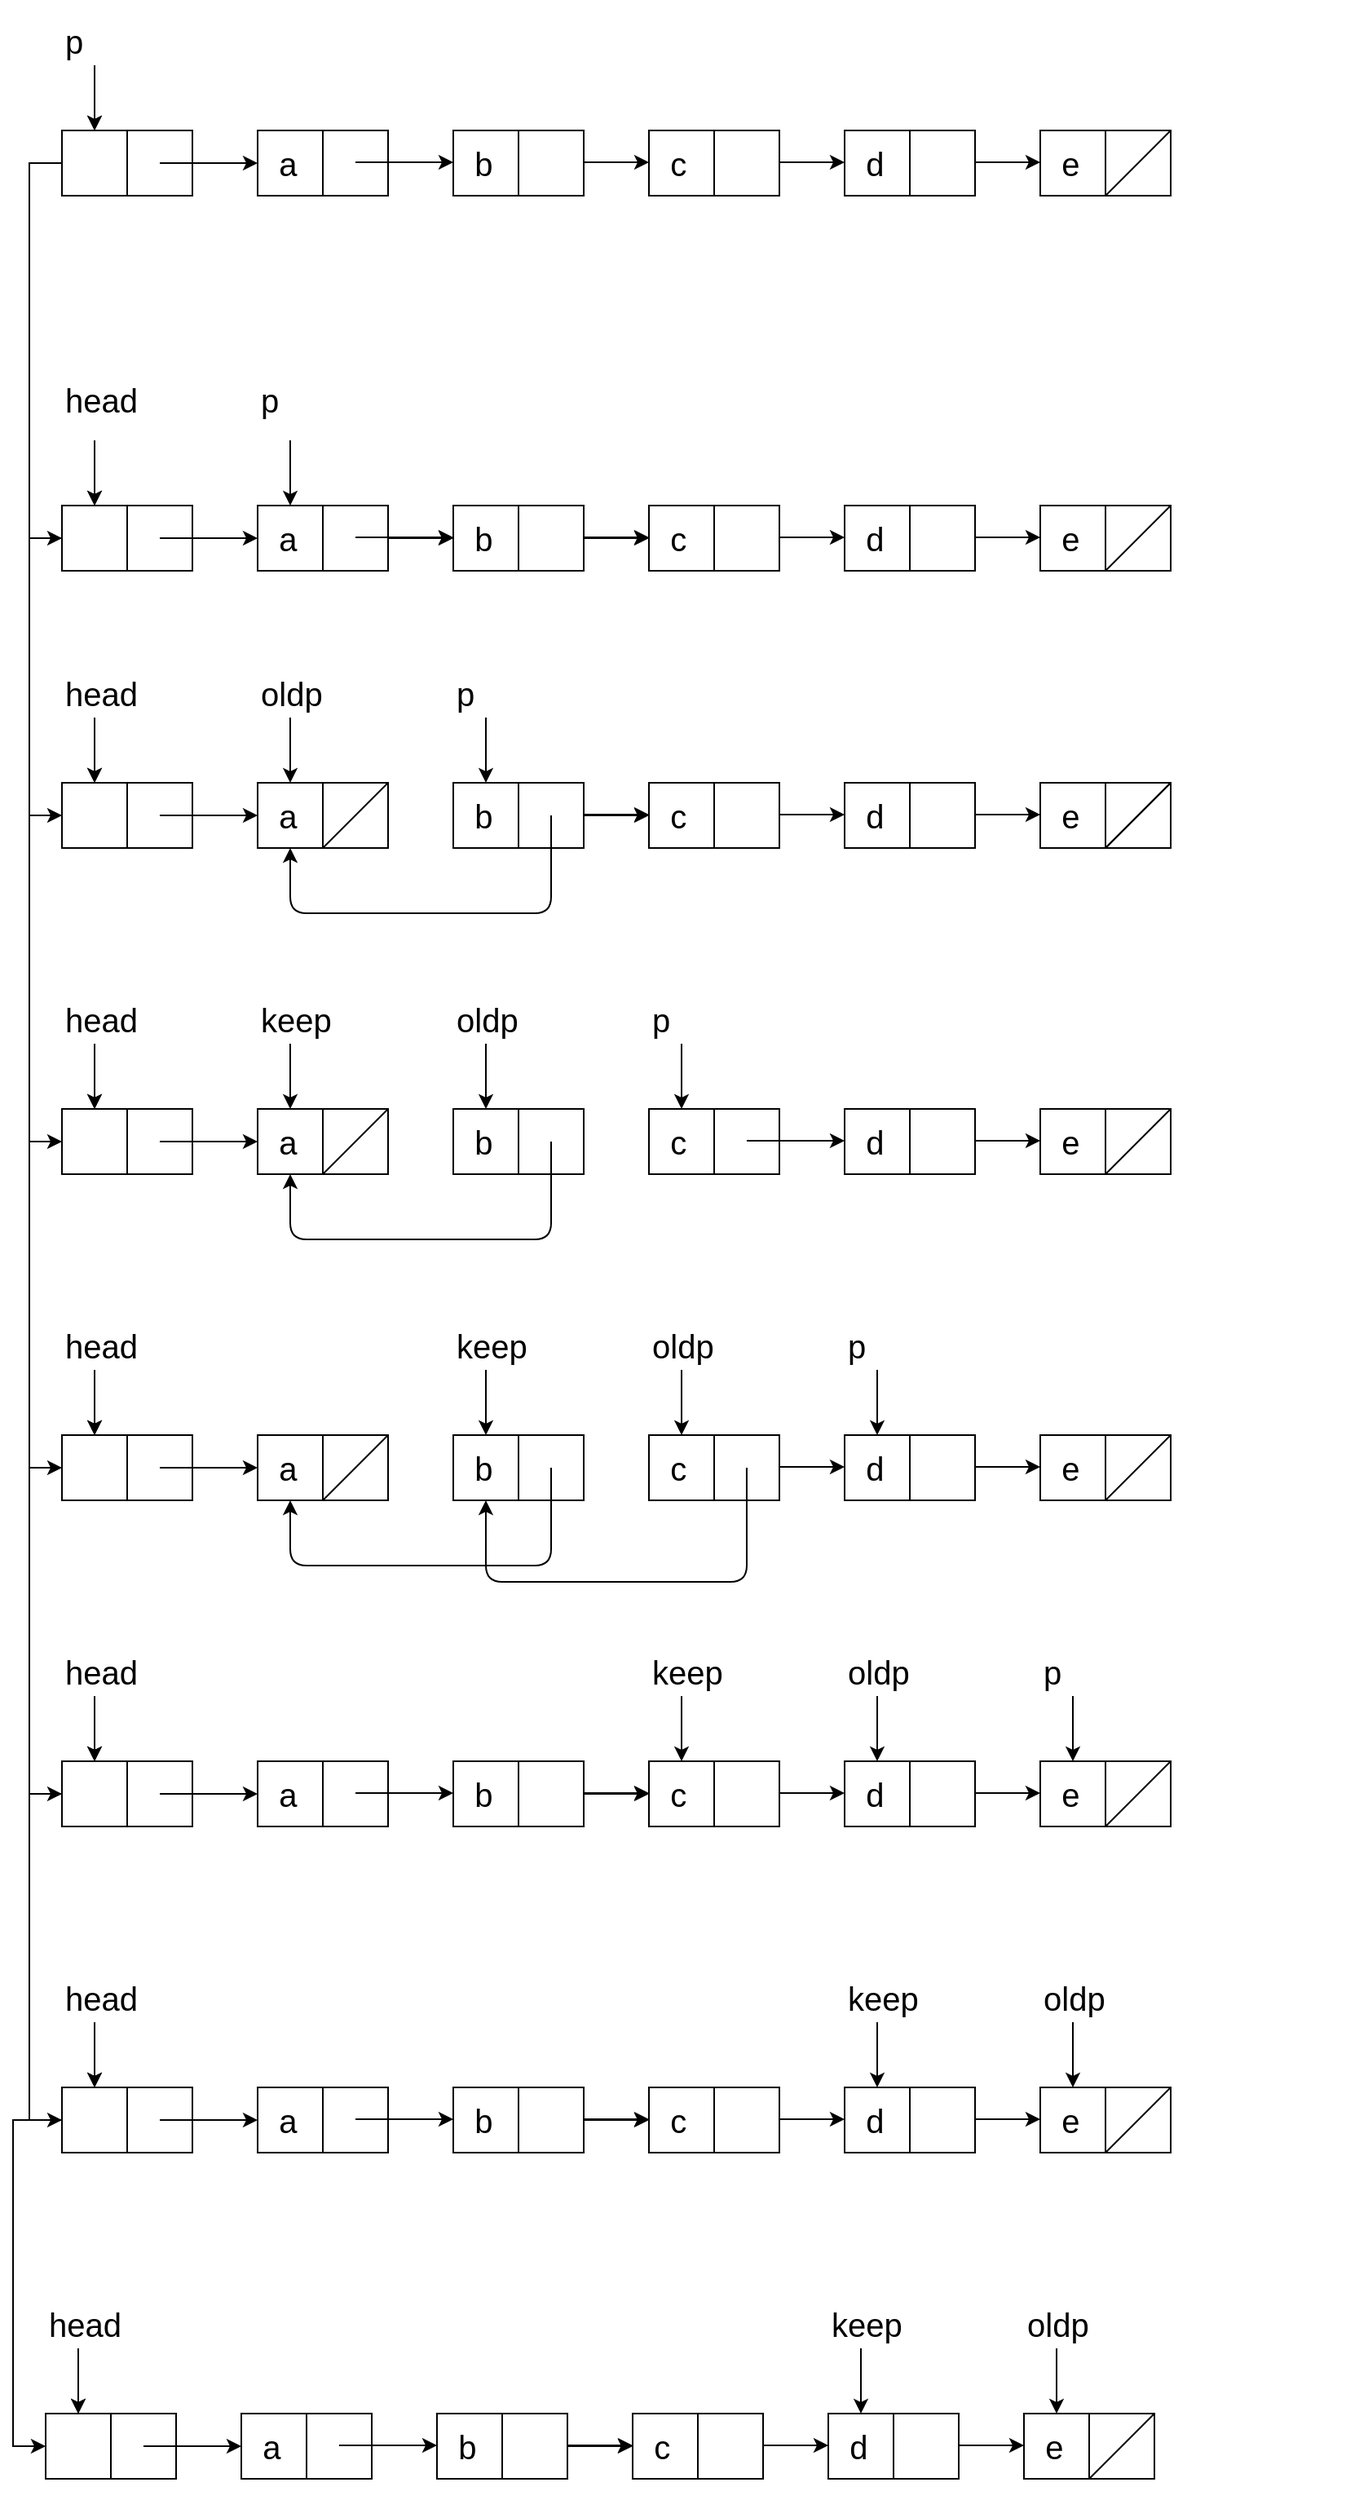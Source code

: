 <mxfile version="14.8.0" type="github">
  <diagram id="2XP58rAFBc3MLYr3Nnb9" name="Page-1">
    <mxGraphModel dx="1221" dy="664" grid="1" gridSize="10" guides="1" tooltips="1" connect="1" arrows="1" fold="1" page="1" pageScale="1" pageWidth="827" pageHeight="1169" math="0" shadow="0">
      <root>
        <mxCell id="0" />
        <mxCell id="1" parent="0" />
        <mxCell id="lmYZ1WUDvemEWm8gwhID-27" value="" style="group" vertex="1" connectable="0" parent="1">
          <mxGeometry x="40" width="680" height="120" as="geometry" />
        </mxCell>
        <mxCell id="0eTv8yT3EtTSWalVSXlZ-60" value="" style="group" parent="lmYZ1WUDvemEWm8gwhID-27" vertex="1" connectable="0">
          <mxGeometry y="40" width="680" height="80" as="geometry" />
        </mxCell>
        <mxCell id="0eTv8yT3EtTSWalVSXlZ-32" value="" style="rounded=0;whiteSpace=wrap;html=1;comic=0;" parent="0eTv8yT3EtTSWalVSXlZ-60" vertex="1">
          <mxGeometry y="40" width="80" height="40" as="geometry" />
        </mxCell>
        <mxCell id="0eTv8yT3EtTSWalVSXlZ-33" value="" style="endArrow=none;html=1;exitX=0.5;exitY=1;exitDx=0;exitDy=0;entryX=0.5;entryY=0;entryDx=0;entryDy=0;comic=0;" parent="0eTv8yT3EtTSWalVSXlZ-60" source="0eTv8yT3EtTSWalVSXlZ-32" target="0eTv8yT3EtTSWalVSXlZ-32" edge="1">
          <mxGeometry width="50" height="50" relative="1" as="geometry">
            <mxPoint x="40" y="80" as="sourcePoint" />
            <mxPoint x="90" y="30" as="targetPoint" />
          </mxGeometry>
        </mxCell>
        <mxCell id="0eTv8yT3EtTSWalVSXlZ-35" value="" style="endArrow=none;html=1;exitX=0.5;exitY=1;exitDx=0;exitDy=0;entryX=0.5;entryY=0;entryDx=0;entryDy=0;comic=0;" parent="0eTv8yT3EtTSWalVSXlZ-60" edge="1">
          <mxGeometry width="50" height="50" relative="1" as="geometry">
            <mxPoint x="280" y="80" as="sourcePoint" />
            <mxPoint x="280" y="40" as="targetPoint" />
          </mxGeometry>
        </mxCell>
        <mxCell id="0eTv8yT3EtTSWalVSXlZ-36" value="&lt;div style=&quot;font-size: 30px&quot; align=&quot;left&quot;&gt;&lt;p style=&quot;font-size: 20px&quot;&gt;&amp;nbsp; a&lt;/p&gt;&lt;/div&gt;" style="rounded=0;whiteSpace=wrap;html=1;comic=0;align=left;" parent="0eTv8yT3EtTSWalVSXlZ-60" vertex="1">
          <mxGeometry x="120" y="40" width="80" height="40" as="geometry" />
        </mxCell>
        <mxCell id="0eTv8yT3EtTSWalVSXlZ-37" value="" style="endArrow=none;html=1;exitX=0.5;exitY=1;exitDx=0;exitDy=0;entryX=0.5;entryY=0;entryDx=0;entryDy=0;comic=0;" parent="0eTv8yT3EtTSWalVSXlZ-60" source="0eTv8yT3EtTSWalVSXlZ-36" target="0eTv8yT3EtTSWalVSXlZ-36" edge="1">
          <mxGeometry width="50" height="50" relative="1" as="geometry">
            <mxPoint x="60" y="100" as="sourcePoint" />
            <mxPoint x="110" y="50" as="targetPoint" />
          </mxGeometry>
        </mxCell>
        <mxCell id="0eTv8yT3EtTSWalVSXlZ-40" value="" style="endArrow=classic;html=1;comic=0;" parent="0eTv8yT3EtTSWalVSXlZ-60" edge="1">
          <mxGeometry width="50" height="50" relative="1" as="geometry">
            <mxPoint x="60" y="60" as="sourcePoint" />
            <mxPoint x="120" y="60" as="targetPoint" />
          </mxGeometry>
        </mxCell>
        <mxCell id="0eTv8yT3EtTSWalVSXlZ-48" value="" style="endArrow=classic;html=1;comic=0;" parent="0eTv8yT3EtTSWalVSXlZ-60" edge="1">
          <mxGeometry width="50" height="50" relative="1" as="geometry">
            <mxPoint x="180" y="59.5" as="sourcePoint" />
            <mxPoint x="240" y="59.5" as="targetPoint" />
          </mxGeometry>
        </mxCell>
        <mxCell id="0eTv8yT3EtTSWalVSXlZ-49" value="" style="endArrow=classic;html=1;comic=0;" parent="0eTv8yT3EtTSWalVSXlZ-60" edge="1">
          <mxGeometry width="50" height="50" relative="1" as="geometry">
            <mxPoint x="300" y="59.5" as="sourcePoint" />
            <mxPoint x="360" y="59.5" as="targetPoint" />
          </mxGeometry>
        </mxCell>
        <mxCell id="0eTv8yT3EtTSWalVSXlZ-50" value="" style="endArrow=classic;html=1;comic=0;" parent="0eTv8yT3EtTSWalVSXlZ-60" edge="1">
          <mxGeometry width="50" height="50" relative="1" as="geometry">
            <mxPoint x="420" y="59.5" as="sourcePoint" />
            <mxPoint x="480" y="59.5" as="targetPoint" />
          </mxGeometry>
        </mxCell>
        <mxCell id="0eTv8yT3EtTSWalVSXlZ-51" value="" style="endArrow=classic;html=1;comic=0;" parent="0eTv8yT3EtTSWalVSXlZ-60" edge="1">
          <mxGeometry width="50" height="50" relative="1" as="geometry">
            <mxPoint x="540" y="59.5" as="sourcePoint" />
            <mxPoint x="600" y="59.5" as="targetPoint" />
          </mxGeometry>
        </mxCell>
        <mxCell id="0eTv8yT3EtTSWalVSXlZ-52" value="" style="endArrow=classic;html=1;entryX=0.25;entryY=0;entryDx=0;entryDy=0;comic=0;" parent="0eTv8yT3EtTSWalVSXlZ-60" target="0eTv8yT3EtTSWalVSXlZ-32" edge="1">
          <mxGeometry width="50" height="50" relative="1" as="geometry">
            <mxPoint x="20" as="sourcePoint" />
            <mxPoint x="400" y="240" as="targetPoint" />
          </mxGeometry>
        </mxCell>
        <mxCell id="0eTv8yT3EtTSWalVSXlZ-53" value="" style="endArrow=classic;html=1;entryX=0.25;entryY=0;entryDx=0;entryDy=0;comic=0;" parent="0eTv8yT3EtTSWalVSXlZ-60" edge="1">
          <mxGeometry width="50" height="50" relative="1" as="geometry">
            <mxPoint x="20" as="sourcePoint" />
            <mxPoint x="20" y="40" as="targetPoint" />
          </mxGeometry>
        </mxCell>
        <mxCell id="lmYZ1WUDvemEWm8gwhID-10" value="&lt;div style=&quot;font-size: 30px&quot; align=&quot;left&quot;&gt;&lt;p style=&quot;font-size: 20px&quot;&gt;&amp;nbsp; b&lt;br&gt;&lt;/p&gt;&lt;/div&gt;" style="rounded=0;whiteSpace=wrap;html=1;comic=0;align=left;" vertex="1" parent="0eTv8yT3EtTSWalVSXlZ-60">
          <mxGeometry x="240" y="40" width="80" height="40" as="geometry" />
        </mxCell>
        <mxCell id="lmYZ1WUDvemEWm8gwhID-11" value="" style="endArrow=none;html=1;exitX=0.5;exitY=1;exitDx=0;exitDy=0;entryX=0.5;entryY=0;entryDx=0;entryDy=0;comic=0;" edge="1" parent="0eTv8yT3EtTSWalVSXlZ-60" source="lmYZ1WUDvemEWm8gwhID-10" target="lmYZ1WUDvemEWm8gwhID-10">
          <mxGeometry width="50" height="50" relative="1" as="geometry">
            <mxPoint x="30" y="70" as="sourcePoint" />
            <mxPoint x="80" y="20" as="targetPoint" />
          </mxGeometry>
        </mxCell>
        <mxCell id="lmYZ1WUDvemEWm8gwhID-19" value="&lt;div style=&quot;font-size: 30px&quot; align=&quot;left&quot;&gt;&lt;p style=&quot;font-size: 20px&quot;&gt;&amp;nbsp; d&lt;br&gt;&lt;/p&gt;&lt;/div&gt;" style="rounded=0;whiteSpace=wrap;html=1;comic=0;align=left;" vertex="1" parent="0eTv8yT3EtTSWalVSXlZ-60">
          <mxGeometry x="480" y="40" width="80" height="40" as="geometry" />
        </mxCell>
        <mxCell id="lmYZ1WUDvemEWm8gwhID-20" value="" style="endArrow=none;html=1;exitX=0.5;exitY=1;exitDx=0;exitDy=0;entryX=0.5;entryY=0;entryDx=0;entryDy=0;comic=0;" edge="1" parent="0eTv8yT3EtTSWalVSXlZ-60" source="lmYZ1WUDvemEWm8gwhID-19" target="lmYZ1WUDvemEWm8gwhID-19">
          <mxGeometry width="50" height="50" relative="1" as="geometry">
            <mxPoint y="40" as="sourcePoint" />
            <mxPoint x="50" y="-10" as="targetPoint" />
          </mxGeometry>
        </mxCell>
        <mxCell id="lmYZ1WUDvemEWm8gwhID-22" value="&lt;div style=&quot;font-size: 30px&quot; align=&quot;left&quot;&gt;&lt;p style=&quot;font-size: 20px&quot;&gt;&amp;nbsp; c&lt;br&gt;&lt;/p&gt;&lt;/div&gt;" style="rounded=0;whiteSpace=wrap;html=1;comic=0;align=left;" vertex="1" parent="0eTv8yT3EtTSWalVSXlZ-60">
          <mxGeometry x="360" y="40" width="80" height="40" as="geometry" />
        </mxCell>
        <mxCell id="lmYZ1WUDvemEWm8gwhID-23" value="" style="endArrow=none;html=1;exitX=0.5;exitY=1;exitDx=0;exitDy=0;entryX=0.5;entryY=0;entryDx=0;entryDy=0;comic=0;" edge="1" parent="0eTv8yT3EtTSWalVSXlZ-60" source="lmYZ1WUDvemEWm8gwhID-22" target="lmYZ1WUDvemEWm8gwhID-22">
          <mxGeometry width="50" height="50" relative="1" as="geometry">
            <mxPoint x="-160" as="sourcePoint" />
            <mxPoint x="-110" y="-50" as="targetPoint" />
          </mxGeometry>
        </mxCell>
        <mxCell id="lmYZ1WUDvemEWm8gwhID-24" value="&lt;div style=&quot;font-size: 30px&quot; align=&quot;left&quot;&gt;&lt;p style=&quot;font-size: 20px&quot;&gt;&amp;nbsp; e&lt;br&gt;&lt;/p&gt;&lt;/div&gt;" style="rounded=0;whiteSpace=wrap;html=1;comic=0;align=left;" vertex="1" parent="0eTv8yT3EtTSWalVSXlZ-60">
          <mxGeometry x="600" y="40" width="80" height="40" as="geometry" />
        </mxCell>
        <mxCell id="lmYZ1WUDvemEWm8gwhID-25" value="" style="endArrow=none;html=1;exitX=0.5;exitY=1;exitDx=0;exitDy=0;entryX=0.5;entryY=0;entryDx=0;entryDy=0;comic=0;" edge="1" parent="0eTv8yT3EtTSWalVSXlZ-60" source="lmYZ1WUDvemEWm8gwhID-24" target="lmYZ1WUDvemEWm8gwhID-24">
          <mxGeometry width="50" height="50" relative="1" as="geometry">
            <mxPoint x="80" as="sourcePoint" />
            <mxPoint x="130" y="-50" as="targetPoint" />
          </mxGeometry>
        </mxCell>
        <mxCell id="lmYZ1WUDvemEWm8gwhID-26" value="" style="endArrow=none;html=1;entryX=1;entryY=0;entryDx=0;entryDy=0;exitX=0.5;exitY=1;exitDx=0;exitDy=0;" edge="1" parent="0eTv8yT3EtTSWalVSXlZ-60" source="lmYZ1WUDvemEWm8gwhID-24" target="lmYZ1WUDvemEWm8gwhID-24">
          <mxGeometry width="50" height="50" relative="1" as="geometry">
            <mxPoint x="320" y="190" as="sourcePoint" />
            <mxPoint x="370" y="140" as="targetPoint" />
          </mxGeometry>
        </mxCell>
        <mxCell id="lmYZ1WUDvemEWm8gwhID-2" value="&lt;div style=&quot;font-size: 20px&quot;&gt;p&lt;/div&gt;" style="text;whiteSpace=wrap;html=1;align=left;verticalAlign=bottom;" vertex="1" parent="lmYZ1WUDvemEWm8gwhID-27">
          <mxGeometry width="80" height="40" as="geometry" />
        </mxCell>
        <mxCell id="lmYZ1WUDvemEWm8gwhID-63" value="" style="group" vertex="1" connectable="0" parent="1">
          <mxGeometry x="40" y="1000" width="680" height="120" as="geometry" />
        </mxCell>
        <mxCell id="lmYZ1WUDvemEWm8gwhID-64" value="" style="group" vertex="1" connectable="0" parent="lmYZ1WUDvemEWm8gwhID-63">
          <mxGeometry y="40" width="680" height="80" as="geometry" />
        </mxCell>
        <mxCell id="lmYZ1WUDvemEWm8gwhID-65" value="" style="rounded=0;whiteSpace=wrap;html=1;comic=0;" vertex="1" parent="lmYZ1WUDvemEWm8gwhID-64">
          <mxGeometry y="40" width="80" height="40" as="geometry" />
        </mxCell>
        <mxCell id="lmYZ1WUDvemEWm8gwhID-66" value="" style="endArrow=none;html=1;exitX=0.5;exitY=1;exitDx=0;exitDy=0;entryX=0.5;entryY=0;entryDx=0;entryDy=0;comic=0;" edge="1" parent="lmYZ1WUDvemEWm8gwhID-64" source="lmYZ1WUDvemEWm8gwhID-65" target="lmYZ1WUDvemEWm8gwhID-65">
          <mxGeometry width="50" height="50" relative="1" as="geometry">
            <mxPoint x="40" y="80" as="sourcePoint" />
            <mxPoint x="90" y="30" as="targetPoint" />
          </mxGeometry>
        </mxCell>
        <mxCell id="lmYZ1WUDvemEWm8gwhID-67" value="" style="endArrow=none;html=1;exitX=0.5;exitY=1;exitDx=0;exitDy=0;entryX=0.5;entryY=0;entryDx=0;entryDy=0;comic=0;" edge="1" parent="lmYZ1WUDvemEWm8gwhID-64">
          <mxGeometry width="50" height="50" relative="1" as="geometry">
            <mxPoint x="280" y="80" as="sourcePoint" />
            <mxPoint x="280" y="40" as="targetPoint" />
          </mxGeometry>
        </mxCell>
        <mxCell id="lmYZ1WUDvemEWm8gwhID-68" value="&lt;div style=&quot;font-size: 30px&quot; align=&quot;left&quot;&gt;&lt;p style=&quot;font-size: 20px&quot;&gt;&amp;nbsp; a&lt;/p&gt;&lt;/div&gt;" style="rounded=0;whiteSpace=wrap;html=1;comic=0;align=left;" vertex="1" parent="lmYZ1WUDvemEWm8gwhID-64">
          <mxGeometry x="120" y="40" width="80" height="40" as="geometry" />
        </mxCell>
        <mxCell id="lmYZ1WUDvemEWm8gwhID-69" value="" style="endArrow=none;html=1;exitX=0.5;exitY=1;exitDx=0;exitDy=0;entryX=0.5;entryY=0;entryDx=0;entryDy=0;comic=0;" edge="1" parent="lmYZ1WUDvemEWm8gwhID-64" source="lmYZ1WUDvemEWm8gwhID-68" target="lmYZ1WUDvemEWm8gwhID-68">
          <mxGeometry width="50" height="50" relative="1" as="geometry">
            <mxPoint x="60" y="100" as="sourcePoint" />
            <mxPoint x="110" y="50" as="targetPoint" />
          </mxGeometry>
        </mxCell>
        <mxCell id="lmYZ1WUDvemEWm8gwhID-70" value="" style="endArrow=classic;html=1;comic=0;" edge="1" parent="lmYZ1WUDvemEWm8gwhID-64">
          <mxGeometry width="50" height="50" relative="1" as="geometry">
            <mxPoint x="60" y="60" as="sourcePoint" />
            <mxPoint x="120" y="60" as="targetPoint" />
          </mxGeometry>
        </mxCell>
        <mxCell id="lmYZ1WUDvemEWm8gwhID-71" value="" style="endArrow=classic;html=1;comic=0;" edge="1" parent="lmYZ1WUDvemEWm8gwhID-64">
          <mxGeometry width="50" height="50" relative="1" as="geometry">
            <mxPoint x="180" y="59.5" as="sourcePoint" />
            <mxPoint x="240" y="59.5" as="targetPoint" />
          </mxGeometry>
        </mxCell>
        <mxCell id="lmYZ1WUDvemEWm8gwhID-72" value="" style="endArrow=classic;html=1;comic=0;" edge="1" parent="lmYZ1WUDvemEWm8gwhID-64">
          <mxGeometry width="50" height="50" relative="1" as="geometry">
            <mxPoint x="300" y="59.5" as="sourcePoint" />
            <mxPoint x="360" y="59.5" as="targetPoint" />
          </mxGeometry>
        </mxCell>
        <mxCell id="lmYZ1WUDvemEWm8gwhID-73" value="" style="endArrow=classic;html=1;comic=0;" edge="1" parent="lmYZ1WUDvemEWm8gwhID-64">
          <mxGeometry width="50" height="50" relative="1" as="geometry">
            <mxPoint x="420" y="59.5" as="sourcePoint" />
            <mxPoint x="480" y="59.5" as="targetPoint" />
          </mxGeometry>
        </mxCell>
        <mxCell id="lmYZ1WUDvemEWm8gwhID-74" value="" style="endArrow=classic;html=1;comic=0;" edge="1" parent="lmYZ1WUDvemEWm8gwhID-64">
          <mxGeometry width="50" height="50" relative="1" as="geometry">
            <mxPoint x="540" y="59.5" as="sourcePoint" />
            <mxPoint x="600" y="59.5" as="targetPoint" />
          </mxGeometry>
        </mxCell>
        <mxCell id="lmYZ1WUDvemEWm8gwhID-75" value="" style="endArrow=classic;html=1;entryX=0.25;entryY=0;entryDx=0;entryDy=0;comic=0;" edge="1" parent="lmYZ1WUDvemEWm8gwhID-64" target="lmYZ1WUDvemEWm8gwhID-65">
          <mxGeometry width="50" height="50" relative="1" as="geometry">
            <mxPoint x="20" as="sourcePoint" />
            <mxPoint x="400" y="240" as="targetPoint" />
          </mxGeometry>
        </mxCell>
        <mxCell id="lmYZ1WUDvemEWm8gwhID-76" value="" style="endArrow=classic;html=1;entryX=0.25;entryY=0;entryDx=0;entryDy=0;comic=0;" edge="1" parent="lmYZ1WUDvemEWm8gwhID-64">
          <mxGeometry width="50" height="50" relative="1" as="geometry">
            <mxPoint x="20" as="sourcePoint" />
            <mxPoint x="20" y="40" as="targetPoint" />
          </mxGeometry>
        </mxCell>
        <mxCell id="lmYZ1WUDvemEWm8gwhID-82" value="" style="edgeStyle=orthogonalEdgeStyle;rounded=0;orthogonalLoop=1;jettySize=auto;html=1;" edge="1" parent="lmYZ1WUDvemEWm8gwhID-64" source="lmYZ1WUDvemEWm8gwhID-83" target="lmYZ1WUDvemEWm8gwhID-87">
          <mxGeometry relative="1" as="geometry" />
        </mxCell>
        <mxCell id="lmYZ1WUDvemEWm8gwhID-83" value="&lt;div style=&quot;font-size: 30px&quot; align=&quot;left&quot;&gt;&lt;p style=&quot;font-size: 20px&quot;&gt;&amp;nbsp; b&lt;br&gt;&lt;/p&gt;&lt;/div&gt;" style="rounded=0;whiteSpace=wrap;html=1;comic=0;align=left;" vertex="1" parent="lmYZ1WUDvemEWm8gwhID-64">
          <mxGeometry x="240" y="40" width="80" height="40" as="geometry" />
        </mxCell>
        <mxCell id="lmYZ1WUDvemEWm8gwhID-84" value="" style="endArrow=none;html=1;exitX=0.5;exitY=1;exitDx=0;exitDy=0;entryX=0.5;entryY=0;entryDx=0;entryDy=0;comic=0;" edge="1" parent="lmYZ1WUDvemEWm8gwhID-64" source="lmYZ1WUDvemEWm8gwhID-83" target="lmYZ1WUDvemEWm8gwhID-83">
          <mxGeometry width="50" height="50" relative="1" as="geometry">
            <mxPoint x="30" y="70" as="sourcePoint" />
            <mxPoint x="80" y="20" as="targetPoint" />
          </mxGeometry>
        </mxCell>
        <mxCell id="lmYZ1WUDvemEWm8gwhID-85" value="&lt;div style=&quot;font-size: 30px&quot; align=&quot;left&quot;&gt;&lt;p style=&quot;font-size: 20px&quot;&gt;&amp;nbsp; d&lt;br&gt;&lt;/p&gt;&lt;/div&gt;" style="rounded=0;whiteSpace=wrap;html=1;comic=0;align=left;" vertex="1" parent="lmYZ1WUDvemEWm8gwhID-64">
          <mxGeometry x="480" y="40" width="80" height="40" as="geometry" />
        </mxCell>
        <mxCell id="lmYZ1WUDvemEWm8gwhID-86" value="" style="endArrow=none;html=1;exitX=0.5;exitY=1;exitDx=0;exitDy=0;entryX=0.5;entryY=0;entryDx=0;entryDy=0;comic=0;" edge="1" parent="lmYZ1WUDvemEWm8gwhID-64" source="lmYZ1WUDvemEWm8gwhID-85" target="lmYZ1WUDvemEWm8gwhID-85">
          <mxGeometry width="50" height="50" relative="1" as="geometry">
            <mxPoint y="40" as="sourcePoint" />
            <mxPoint x="50" y="-10" as="targetPoint" />
          </mxGeometry>
        </mxCell>
        <mxCell id="lmYZ1WUDvemEWm8gwhID-87" value="&lt;div style=&quot;font-size: 30px&quot; align=&quot;left&quot;&gt;&lt;p style=&quot;font-size: 20px&quot;&gt;&amp;nbsp; c&lt;br&gt;&lt;/p&gt;&lt;/div&gt;" style="rounded=0;whiteSpace=wrap;html=1;comic=0;align=left;" vertex="1" parent="lmYZ1WUDvemEWm8gwhID-64">
          <mxGeometry x="360" y="40" width="80" height="40" as="geometry" />
        </mxCell>
        <mxCell id="lmYZ1WUDvemEWm8gwhID-88" value="" style="endArrow=none;html=1;exitX=0.5;exitY=1;exitDx=0;exitDy=0;entryX=0.5;entryY=0;entryDx=0;entryDy=0;comic=0;" edge="1" parent="lmYZ1WUDvemEWm8gwhID-64" source="lmYZ1WUDvemEWm8gwhID-87" target="lmYZ1WUDvemEWm8gwhID-87">
          <mxGeometry width="50" height="50" relative="1" as="geometry">
            <mxPoint x="-160" as="sourcePoint" />
            <mxPoint x="-110" y="-50" as="targetPoint" />
          </mxGeometry>
        </mxCell>
        <mxCell id="lmYZ1WUDvemEWm8gwhID-89" value="&lt;div style=&quot;font-size: 30px&quot; align=&quot;left&quot;&gt;&lt;p style=&quot;font-size: 20px&quot;&gt;&amp;nbsp; e&lt;br&gt;&lt;/p&gt;&lt;/div&gt;" style="rounded=0;whiteSpace=wrap;html=1;comic=0;align=left;" vertex="1" parent="lmYZ1WUDvemEWm8gwhID-64">
          <mxGeometry x="600" y="40" width="80" height="40" as="geometry" />
        </mxCell>
        <mxCell id="lmYZ1WUDvemEWm8gwhID-90" value="" style="endArrow=none;html=1;exitX=0.5;exitY=1;exitDx=0;exitDy=0;entryX=0.5;entryY=0;entryDx=0;entryDy=0;comic=0;" edge="1" parent="lmYZ1WUDvemEWm8gwhID-64" source="lmYZ1WUDvemEWm8gwhID-89" target="lmYZ1WUDvemEWm8gwhID-89">
          <mxGeometry width="50" height="50" relative="1" as="geometry">
            <mxPoint x="80" as="sourcePoint" />
            <mxPoint x="130" y="-50" as="targetPoint" />
          </mxGeometry>
        </mxCell>
        <mxCell id="lmYZ1WUDvemEWm8gwhID-91" value="" style="endArrow=none;html=1;entryX=1;entryY=0;entryDx=0;entryDy=0;exitX=0.5;exitY=1;exitDx=0;exitDy=0;" edge="1" parent="lmYZ1WUDvemEWm8gwhID-64" source="lmYZ1WUDvemEWm8gwhID-89" target="lmYZ1WUDvemEWm8gwhID-89">
          <mxGeometry width="50" height="50" relative="1" as="geometry">
            <mxPoint x="320" y="190" as="sourcePoint" />
            <mxPoint x="370" y="140" as="targetPoint" />
          </mxGeometry>
        </mxCell>
        <mxCell id="lmYZ1WUDvemEWm8gwhID-92" value="&lt;div style=&quot;font-size: 20px&quot;&gt;head&lt;/div&gt;" style="text;whiteSpace=wrap;html=1;align=left;verticalAlign=bottom;" vertex="1" parent="lmYZ1WUDvemEWm8gwhID-63">
          <mxGeometry width="80" height="40" as="geometry" />
        </mxCell>
        <mxCell id="lmYZ1WUDvemEWm8gwhID-133" value="" style="group" vertex="1" connectable="0" parent="1">
          <mxGeometry x="40" y="600" width="680" height="120" as="geometry" />
        </mxCell>
        <mxCell id="lmYZ1WUDvemEWm8gwhID-134" value="" style="group" vertex="1" connectable="0" parent="lmYZ1WUDvemEWm8gwhID-133">
          <mxGeometry y="40" width="680" height="80" as="geometry" />
        </mxCell>
        <mxCell id="lmYZ1WUDvemEWm8gwhID-135" value="" style="rounded=0;whiteSpace=wrap;html=1;comic=0;" vertex="1" parent="lmYZ1WUDvemEWm8gwhID-134">
          <mxGeometry y="40" width="80" height="40" as="geometry" />
        </mxCell>
        <mxCell id="lmYZ1WUDvemEWm8gwhID-136" value="" style="endArrow=none;html=1;exitX=0.5;exitY=1;exitDx=0;exitDy=0;entryX=0.5;entryY=0;entryDx=0;entryDy=0;comic=0;" edge="1" parent="lmYZ1WUDvemEWm8gwhID-134" source="lmYZ1WUDvemEWm8gwhID-135" target="lmYZ1WUDvemEWm8gwhID-135">
          <mxGeometry width="50" height="50" relative="1" as="geometry">
            <mxPoint x="40" y="80" as="sourcePoint" />
            <mxPoint x="90" y="30" as="targetPoint" />
          </mxGeometry>
        </mxCell>
        <mxCell id="lmYZ1WUDvemEWm8gwhID-137" value="" style="endArrow=none;html=1;exitX=0.5;exitY=1;exitDx=0;exitDy=0;entryX=0.5;entryY=0;entryDx=0;entryDy=0;comic=0;" edge="1" parent="lmYZ1WUDvemEWm8gwhID-134">
          <mxGeometry width="50" height="50" relative="1" as="geometry">
            <mxPoint x="280" y="80" as="sourcePoint" />
            <mxPoint x="280" y="40" as="targetPoint" />
          </mxGeometry>
        </mxCell>
        <mxCell id="lmYZ1WUDvemEWm8gwhID-138" value="&lt;div style=&quot;font-size: 30px&quot; align=&quot;left&quot;&gt;&lt;p style=&quot;font-size: 20px&quot;&gt;&amp;nbsp; a&lt;/p&gt;&lt;/div&gt;" style="rounded=0;whiteSpace=wrap;html=1;comic=0;align=left;" vertex="1" parent="lmYZ1WUDvemEWm8gwhID-134">
          <mxGeometry x="120" y="40" width="80" height="40" as="geometry" />
        </mxCell>
        <mxCell id="lmYZ1WUDvemEWm8gwhID-139" value="" style="endArrow=none;html=1;exitX=0.5;exitY=1;exitDx=0;exitDy=0;entryX=0.5;entryY=0;entryDx=0;entryDy=0;comic=0;" edge="1" parent="lmYZ1WUDvemEWm8gwhID-134" source="lmYZ1WUDvemEWm8gwhID-138" target="lmYZ1WUDvemEWm8gwhID-138">
          <mxGeometry width="50" height="50" relative="1" as="geometry">
            <mxPoint x="60" y="100" as="sourcePoint" />
            <mxPoint x="110" y="50" as="targetPoint" />
          </mxGeometry>
        </mxCell>
        <mxCell id="lmYZ1WUDvemEWm8gwhID-140" value="" style="endArrow=classic;html=1;comic=0;" edge="1" parent="lmYZ1WUDvemEWm8gwhID-134">
          <mxGeometry width="50" height="50" relative="1" as="geometry">
            <mxPoint x="60" y="60" as="sourcePoint" />
            <mxPoint x="120" y="60" as="targetPoint" />
          </mxGeometry>
        </mxCell>
        <mxCell id="lmYZ1WUDvemEWm8gwhID-144" value="" style="endArrow=classic;html=1;comic=0;" edge="1" parent="lmYZ1WUDvemEWm8gwhID-134">
          <mxGeometry width="50" height="50" relative="1" as="geometry">
            <mxPoint x="540" y="59.5" as="sourcePoint" />
            <mxPoint x="600" y="59.5" as="targetPoint" />
          </mxGeometry>
        </mxCell>
        <mxCell id="lmYZ1WUDvemEWm8gwhID-145" value="" style="endArrow=classic;html=1;entryX=0.25;entryY=0;entryDx=0;entryDy=0;comic=0;" edge="1" parent="lmYZ1WUDvemEWm8gwhID-134" target="lmYZ1WUDvemEWm8gwhID-135">
          <mxGeometry width="50" height="50" relative="1" as="geometry">
            <mxPoint x="20" as="sourcePoint" />
            <mxPoint x="400" y="240" as="targetPoint" />
          </mxGeometry>
        </mxCell>
        <mxCell id="lmYZ1WUDvemEWm8gwhID-146" value="" style="endArrow=classic;html=1;entryX=0.25;entryY=0;entryDx=0;entryDy=0;comic=0;" edge="1" parent="lmYZ1WUDvemEWm8gwhID-134">
          <mxGeometry width="50" height="50" relative="1" as="geometry">
            <mxPoint x="20" as="sourcePoint" />
            <mxPoint x="20" y="40" as="targetPoint" />
          </mxGeometry>
        </mxCell>
        <mxCell id="lmYZ1WUDvemEWm8gwhID-153" value="&lt;div style=&quot;font-size: 30px&quot; align=&quot;left&quot;&gt;&lt;p style=&quot;font-size: 20px&quot;&gt;&amp;nbsp; b&lt;br&gt;&lt;/p&gt;&lt;/div&gt;" style="rounded=0;whiteSpace=wrap;html=1;comic=0;align=left;" vertex="1" parent="lmYZ1WUDvemEWm8gwhID-134">
          <mxGeometry x="240" y="40" width="80" height="40" as="geometry" />
        </mxCell>
        <mxCell id="lmYZ1WUDvemEWm8gwhID-154" value="" style="endArrow=none;html=1;exitX=0.5;exitY=1;exitDx=0;exitDy=0;entryX=0.5;entryY=0;entryDx=0;entryDy=0;comic=0;" edge="1" parent="lmYZ1WUDvemEWm8gwhID-134" source="lmYZ1WUDvemEWm8gwhID-153" target="lmYZ1WUDvemEWm8gwhID-153">
          <mxGeometry width="50" height="50" relative="1" as="geometry">
            <mxPoint x="30" y="70" as="sourcePoint" />
            <mxPoint x="80" y="20" as="targetPoint" />
          </mxGeometry>
        </mxCell>
        <mxCell id="lmYZ1WUDvemEWm8gwhID-155" value="&lt;div style=&quot;font-size: 30px&quot; align=&quot;left&quot;&gt;&lt;p style=&quot;font-size: 20px&quot;&gt;&amp;nbsp; d&lt;br&gt;&lt;/p&gt;&lt;/div&gt;" style="rounded=0;whiteSpace=wrap;html=1;comic=0;align=left;" vertex="1" parent="lmYZ1WUDvemEWm8gwhID-134">
          <mxGeometry x="480" y="40" width="80" height="40" as="geometry" />
        </mxCell>
        <mxCell id="lmYZ1WUDvemEWm8gwhID-156" value="" style="endArrow=none;html=1;exitX=0.5;exitY=1;exitDx=0;exitDy=0;entryX=0.5;entryY=0;entryDx=0;entryDy=0;comic=0;" edge="1" parent="lmYZ1WUDvemEWm8gwhID-134" source="lmYZ1WUDvemEWm8gwhID-155" target="lmYZ1WUDvemEWm8gwhID-155">
          <mxGeometry width="50" height="50" relative="1" as="geometry">
            <mxPoint y="40" as="sourcePoint" />
            <mxPoint x="50" y="-10" as="targetPoint" />
          </mxGeometry>
        </mxCell>
        <mxCell id="lmYZ1WUDvemEWm8gwhID-157" value="&lt;div style=&quot;font-size: 30px&quot; align=&quot;left&quot;&gt;&lt;p style=&quot;font-size: 20px&quot;&gt;&amp;nbsp; c&lt;br&gt;&lt;/p&gt;&lt;/div&gt;" style="rounded=0;whiteSpace=wrap;html=1;comic=0;align=left;" vertex="1" parent="lmYZ1WUDvemEWm8gwhID-134">
          <mxGeometry x="360" y="40" width="80" height="40" as="geometry" />
        </mxCell>
        <mxCell id="lmYZ1WUDvemEWm8gwhID-158" value="" style="endArrow=none;html=1;exitX=0.5;exitY=1;exitDx=0;exitDy=0;entryX=0.5;entryY=0;entryDx=0;entryDy=0;comic=0;" edge="1" parent="lmYZ1WUDvemEWm8gwhID-134" source="lmYZ1WUDvemEWm8gwhID-157" target="lmYZ1WUDvemEWm8gwhID-157">
          <mxGeometry width="50" height="50" relative="1" as="geometry">
            <mxPoint x="-160" as="sourcePoint" />
            <mxPoint x="-110" y="-50" as="targetPoint" />
          </mxGeometry>
        </mxCell>
        <mxCell id="lmYZ1WUDvemEWm8gwhID-159" value="&lt;div style=&quot;font-size: 30px&quot; align=&quot;left&quot;&gt;&lt;p style=&quot;font-size: 20px&quot;&gt;&amp;nbsp; e&lt;br&gt;&lt;/p&gt;&lt;/div&gt;" style="rounded=0;whiteSpace=wrap;html=1;comic=0;align=left;" vertex="1" parent="lmYZ1WUDvemEWm8gwhID-134">
          <mxGeometry x="600" y="40" width="80" height="40" as="geometry" />
        </mxCell>
        <mxCell id="lmYZ1WUDvemEWm8gwhID-160" value="" style="endArrow=none;html=1;exitX=0.5;exitY=1;exitDx=0;exitDy=0;entryX=0.5;entryY=0;entryDx=0;entryDy=0;comic=0;" edge="1" parent="lmYZ1WUDvemEWm8gwhID-134" source="lmYZ1WUDvemEWm8gwhID-159" target="lmYZ1WUDvemEWm8gwhID-159">
          <mxGeometry width="50" height="50" relative="1" as="geometry">
            <mxPoint x="80" as="sourcePoint" />
            <mxPoint x="130" y="-50" as="targetPoint" />
          </mxGeometry>
        </mxCell>
        <mxCell id="lmYZ1WUDvemEWm8gwhID-161" value="" style="endArrow=none;html=1;entryX=1;entryY=0;entryDx=0;entryDy=0;exitX=0.5;exitY=1;exitDx=0;exitDy=0;" edge="1" parent="lmYZ1WUDvemEWm8gwhID-134" source="lmYZ1WUDvemEWm8gwhID-159" target="lmYZ1WUDvemEWm8gwhID-159">
          <mxGeometry width="50" height="50" relative="1" as="geometry">
            <mxPoint x="320" y="190" as="sourcePoint" />
            <mxPoint x="370" y="140" as="targetPoint" />
          </mxGeometry>
        </mxCell>
        <mxCell id="lmYZ1WUDvemEWm8gwhID-207" value="" style="group" vertex="1" connectable="0" parent="lmYZ1WUDvemEWm8gwhID-134">
          <mxGeometry x="140" width="340" height="59.5" as="geometry" />
        </mxCell>
        <mxCell id="lmYZ1WUDvemEWm8gwhID-143" value="" style="endArrow=classic;html=1;comic=0;" edge="1" parent="lmYZ1WUDvemEWm8gwhID-207">
          <mxGeometry width="50" height="50" relative="1" as="geometry">
            <mxPoint x="280" y="59.5" as="sourcePoint" />
            <mxPoint x="340" y="59.5" as="targetPoint" />
          </mxGeometry>
        </mxCell>
        <mxCell id="lmYZ1WUDvemEWm8gwhID-162" value="&lt;div style=&quot;font-size: 20px&quot;&gt;head&lt;/div&gt;" style="text;whiteSpace=wrap;html=1;align=left;verticalAlign=bottom;" vertex="1" parent="lmYZ1WUDvemEWm8gwhID-133">
          <mxGeometry width="80" height="40" as="geometry" />
        </mxCell>
        <mxCell id="lmYZ1WUDvemEWm8gwhID-168" value="" style="group" vertex="1" connectable="0" parent="1">
          <mxGeometry x="40" y="400" width="680" height="120" as="geometry" />
        </mxCell>
        <mxCell id="lmYZ1WUDvemEWm8gwhID-169" value="" style="group" vertex="1" connectable="0" parent="lmYZ1WUDvemEWm8gwhID-168">
          <mxGeometry y="40" width="680" height="80" as="geometry" />
        </mxCell>
        <mxCell id="lmYZ1WUDvemEWm8gwhID-170" value="" style="rounded=0;whiteSpace=wrap;html=1;comic=0;" vertex="1" parent="lmYZ1WUDvemEWm8gwhID-169">
          <mxGeometry y="40" width="80" height="40" as="geometry" />
        </mxCell>
        <mxCell id="lmYZ1WUDvemEWm8gwhID-171" value="" style="endArrow=none;html=1;exitX=0.5;exitY=1;exitDx=0;exitDy=0;entryX=0.5;entryY=0;entryDx=0;entryDy=0;comic=0;" edge="1" parent="lmYZ1WUDvemEWm8gwhID-169" source="lmYZ1WUDvemEWm8gwhID-170" target="lmYZ1WUDvemEWm8gwhID-170">
          <mxGeometry width="50" height="50" relative="1" as="geometry">
            <mxPoint x="40" y="80" as="sourcePoint" />
            <mxPoint x="90" y="30" as="targetPoint" />
          </mxGeometry>
        </mxCell>
        <mxCell id="lmYZ1WUDvemEWm8gwhID-172" value="" style="endArrow=none;html=1;exitX=0.5;exitY=1;exitDx=0;exitDy=0;entryX=0.5;entryY=0;entryDx=0;entryDy=0;comic=0;" edge="1" parent="lmYZ1WUDvemEWm8gwhID-169">
          <mxGeometry width="50" height="50" relative="1" as="geometry">
            <mxPoint x="280" y="80" as="sourcePoint" />
            <mxPoint x="280" y="40" as="targetPoint" />
          </mxGeometry>
        </mxCell>
        <mxCell id="lmYZ1WUDvemEWm8gwhID-173" value="&lt;div style=&quot;font-size: 30px&quot; align=&quot;left&quot;&gt;&lt;p style=&quot;font-size: 20px&quot;&gt;&amp;nbsp; a&lt;/p&gt;&lt;/div&gt;" style="rounded=0;whiteSpace=wrap;html=1;comic=0;align=left;" vertex="1" parent="lmYZ1WUDvemEWm8gwhID-169">
          <mxGeometry x="120" y="40" width="80" height="40" as="geometry" />
        </mxCell>
        <mxCell id="lmYZ1WUDvemEWm8gwhID-174" value="" style="endArrow=none;html=1;exitX=0.5;exitY=1;exitDx=0;exitDy=0;entryX=0.5;entryY=0;entryDx=0;entryDy=0;comic=0;" edge="1" parent="lmYZ1WUDvemEWm8gwhID-169" source="lmYZ1WUDvemEWm8gwhID-173" target="lmYZ1WUDvemEWm8gwhID-173">
          <mxGeometry width="50" height="50" relative="1" as="geometry">
            <mxPoint x="60" y="100" as="sourcePoint" />
            <mxPoint x="110" y="50" as="targetPoint" />
          </mxGeometry>
        </mxCell>
        <mxCell id="lmYZ1WUDvemEWm8gwhID-175" value="" style="endArrow=classic;html=1;comic=0;" edge="1" parent="lmYZ1WUDvemEWm8gwhID-169">
          <mxGeometry width="50" height="50" relative="1" as="geometry">
            <mxPoint x="60" y="60" as="sourcePoint" />
            <mxPoint x="120" y="60" as="targetPoint" />
          </mxGeometry>
        </mxCell>
        <mxCell id="lmYZ1WUDvemEWm8gwhID-177" value="" style="endArrow=classic;html=1;comic=0;" edge="1" parent="lmYZ1WUDvemEWm8gwhID-169">
          <mxGeometry width="50" height="50" relative="1" as="geometry">
            <mxPoint x="300" y="59.5" as="sourcePoint" />
            <mxPoint x="360" y="59.5" as="targetPoint" />
          </mxGeometry>
        </mxCell>
        <mxCell id="lmYZ1WUDvemEWm8gwhID-178" value="" style="endArrow=classic;html=1;comic=0;" edge="1" parent="lmYZ1WUDvemEWm8gwhID-169">
          <mxGeometry width="50" height="50" relative="1" as="geometry">
            <mxPoint x="420" y="59.5" as="sourcePoint" />
            <mxPoint x="480" y="59.5" as="targetPoint" />
          </mxGeometry>
        </mxCell>
        <mxCell id="lmYZ1WUDvemEWm8gwhID-179" value="" style="endArrow=classic;html=1;comic=0;" edge="1" parent="lmYZ1WUDvemEWm8gwhID-169">
          <mxGeometry width="50" height="50" relative="1" as="geometry">
            <mxPoint x="540" y="59.5" as="sourcePoint" />
            <mxPoint x="600" y="59.5" as="targetPoint" />
          </mxGeometry>
        </mxCell>
        <mxCell id="lmYZ1WUDvemEWm8gwhID-180" value="" style="endArrow=classic;html=1;entryX=0.25;entryY=0;entryDx=0;entryDy=0;comic=0;" edge="1" parent="lmYZ1WUDvemEWm8gwhID-169" target="lmYZ1WUDvemEWm8gwhID-170">
          <mxGeometry width="50" height="50" relative="1" as="geometry">
            <mxPoint x="20" as="sourcePoint" />
            <mxPoint x="400" y="240" as="targetPoint" />
          </mxGeometry>
        </mxCell>
        <mxCell id="lmYZ1WUDvemEWm8gwhID-181" value="" style="endArrow=classic;html=1;entryX=0.25;entryY=0;entryDx=0;entryDy=0;comic=0;" edge="1" parent="lmYZ1WUDvemEWm8gwhID-169">
          <mxGeometry width="50" height="50" relative="1" as="geometry">
            <mxPoint x="20" as="sourcePoint" />
            <mxPoint x="20" y="40" as="targetPoint" />
          </mxGeometry>
        </mxCell>
        <mxCell id="lmYZ1WUDvemEWm8gwhID-182" value="" style="endArrow=classic;html=1;entryX=0.25;entryY=0;entryDx=0;entryDy=0;comic=0;" edge="1" parent="lmYZ1WUDvemEWm8gwhID-169">
          <mxGeometry width="50" height="50" relative="1" as="geometry">
            <mxPoint x="140" as="sourcePoint" />
            <mxPoint x="140" y="40" as="targetPoint" />
          </mxGeometry>
        </mxCell>
        <mxCell id="lmYZ1WUDvemEWm8gwhID-183" value="" style="endArrow=classic;html=1;entryX=0.25;entryY=0;entryDx=0;entryDy=0;comic=0;" edge="1" parent="lmYZ1WUDvemEWm8gwhID-169">
          <mxGeometry width="50" height="50" relative="1" as="geometry">
            <mxPoint x="260" as="sourcePoint" />
            <mxPoint x="260" y="40" as="targetPoint" />
          </mxGeometry>
        </mxCell>
        <mxCell id="lmYZ1WUDvemEWm8gwhID-187" value="" style="edgeStyle=orthogonalEdgeStyle;rounded=0;orthogonalLoop=1;jettySize=auto;html=1;" edge="1" parent="lmYZ1WUDvemEWm8gwhID-169" source="lmYZ1WUDvemEWm8gwhID-188" target="lmYZ1WUDvemEWm8gwhID-192">
          <mxGeometry relative="1" as="geometry" />
        </mxCell>
        <mxCell id="lmYZ1WUDvemEWm8gwhID-188" value="&lt;div style=&quot;font-size: 30px&quot; align=&quot;left&quot;&gt;&lt;p style=&quot;font-size: 20px&quot;&gt;&amp;nbsp; b&lt;br&gt;&lt;/p&gt;&lt;/div&gt;" style="rounded=0;whiteSpace=wrap;html=1;comic=0;align=left;" vertex="1" parent="lmYZ1WUDvemEWm8gwhID-169">
          <mxGeometry x="240" y="40" width="80" height="40" as="geometry" />
        </mxCell>
        <mxCell id="lmYZ1WUDvemEWm8gwhID-189" value="" style="endArrow=none;html=1;exitX=0.5;exitY=1;exitDx=0;exitDy=0;entryX=0.5;entryY=0;entryDx=0;entryDy=0;comic=0;" edge="1" parent="lmYZ1WUDvemEWm8gwhID-169" source="lmYZ1WUDvemEWm8gwhID-188" target="lmYZ1WUDvemEWm8gwhID-188">
          <mxGeometry width="50" height="50" relative="1" as="geometry">
            <mxPoint x="30" y="70" as="sourcePoint" />
            <mxPoint x="80" y="20" as="targetPoint" />
          </mxGeometry>
        </mxCell>
        <mxCell id="lmYZ1WUDvemEWm8gwhID-190" value="&lt;div style=&quot;font-size: 30px&quot; align=&quot;left&quot;&gt;&lt;p style=&quot;font-size: 20px&quot;&gt;&amp;nbsp; d&lt;br&gt;&lt;/p&gt;&lt;/div&gt;" style="rounded=0;whiteSpace=wrap;html=1;comic=0;align=left;" vertex="1" parent="lmYZ1WUDvemEWm8gwhID-169">
          <mxGeometry x="480" y="40" width="80" height="40" as="geometry" />
        </mxCell>
        <mxCell id="lmYZ1WUDvemEWm8gwhID-191" value="" style="endArrow=none;html=1;exitX=0.5;exitY=1;exitDx=0;exitDy=0;entryX=0.5;entryY=0;entryDx=0;entryDy=0;comic=0;" edge="1" parent="lmYZ1WUDvemEWm8gwhID-169" source="lmYZ1WUDvemEWm8gwhID-190" target="lmYZ1WUDvemEWm8gwhID-190">
          <mxGeometry width="50" height="50" relative="1" as="geometry">
            <mxPoint y="40" as="sourcePoint" />
            <mxPoint x="50" y="-10" as="targetPoint" />
          </mxGeometry>
        </mxCell>
        <mxCell id="lmYZ1WUDvemEWm8gwhID-192" value="&lt;div style=&quot;font-size: 30px&quot; align=&quot;left&quot;&gt;&lt;p style=&quot;font-size: 20px&quot;&gt;&amp;nbsp; c&lt;br&gt;&lt;/p&gt;&lt;/div&gt;" style="rounded=0;whiteSpace=wrap;html=1;comic=0;align=left;" vertex="1" parent="lmYZ1WUDvemEWm8gwhID-169">
          <mxGeometry x="360" y="40" width="80" height="40" as="geometry" />
        </mxCell>
        <mxCell id="lmYZ1WUDvemEWm8gwhID-193" value="" style="endArrow=none;html=1;exitX=0.5;exitY=1;exitDx=0;exitDy=0;entryX=0.5;entryY=0;entryDx=0;entryDy=0;comic=0;" edge="1" parent="lmYZ1WUDvemEWm8gwhID-169" source="lmYZ1WUDvemEWm8gwhID-192" target="lmYZ1WUDvemEWm8gwhID-192">
          <mxGeometry width="50" height="50" relative="1" as="geometry">
            <mxPoint x="-160" as="sourcePoint" />
            <mxPoint x="-110" y="-50" as="targetPoint" />
          </mxGeometry>
        </mxCell>
        <mxCell id="lmYZ1WUDvemEWm8gwhID-194" value="&lt;div style=&quot;font-size: 30px&quot; align=&quot;left&quot;&gt;&lt;p style=&quot;font-size: 20px&quot;&gt;&amp;nbsp; e&lt;br&gt;&lt;/p&gt;&lt;/div&gt;" style="rounded=0;whiteSpace=wrap;html=1;comic=0;align=left;" vertex="1" parent="lmYZ1WUDvemEWm8gwhID-169">
          <mxGeometry x="600" y="40" width="80" height="40" as="geometry" />
        </mxCell>
        <mxCell id="lmYZ1WUDvemEWm8gwhID-195" value="" style="endArrow=none;html=1;exitX=0.5;exitY=1;exitDx=0;exitDy=0;entryX=0.5;entryY=0;entryDx=0;entryDy=0;comic=0;" edge="1" parent="lmYZ1WUDvemEWm8gwhID-169" source="lmYZ1WUDvemEWm8gwhID-194" target="lmYZ1WUDvemEWm8gwhID-194">
          <mxGeometry width="50" height="50" relative="1" as="geometry">
            <mxPoint x="80" as="sourcePoint" />
            <mxPoint x="130" y="-50" as="targetPoint" />
          </mxGeometry>
        </mxCell>
        <mxCell id="lmYZ1WUDvemEWm8gwhID-196" value="" style="endArrow=none;html=1;entryX=1;entryY=0;entryDx=0;entryDy=0;exitX=0.5;exitY=1;exitDx=0;exitDy=0;" edge="1" parent="lmYZ1WUDvemEWm8gwhID-169" source="lmYZ1WUDvemEWm8gwhID-194" target="lmYZ1WUDvemEWm8gwhID-194">
          <mxGeometry width="50" height="50" relative="1" as="geometry">
            <mxPoint x="320" y="190" as="sourcePoint" />
            <mxPoint x="370" y="140" as="targetPoint" />
          </mxGeometry>
        </mxCell>
        <mxCell id="lmYZ1WUDvemEWm8gwhID-197" value="&lt;div style=&quot;font-size: 20px&quot;&gt;head&lt;/div&gt;" style="text;whiteSpace=wrap;html=1;align=left;verticalAlign=bottom;" vertex="1" parent="lmYZ1WUDvemEWm8gwhID-168">
          <mxGeometry width="80" height="40" as="geometry" />
        </mxCell>
        <mxCell id="lmYZ1WUDvemEWm8gwhID-201" value="&lt;div style=&quot;font-size: 20px&quot;&gt;p&lt;br&gt;&lt;/div&gt;" style="text;whiteSpace=wrap;html=1;align=left;verticalAlign=bottom;" vertex="1" parent="lmYZ1WUDvemEWm8gwhID-168">
          <mxGeometry x="240" width="80" height="40" as="geometry" />
        </mxCell>
        <mxCell id="lmYZ1WUDvemEWm8gwhID-202" value="&lt;div style=&quot;font-size: 20px&quot;&gt;oldp&lt;br&gt;&lt;/div&gt;" style="text;whiteSpace=wrap;html=1;align=left;verticalAlign=bottom;" vertex="1" parent="lmYZ1WUDvemEWm8gwhID-168">
          <mxGeometry x="120" width="80" height="40" as="geometry" />
        </mxCell>
        <mxCell id="lmYZ1WUDvemEWm8gwhID-28" value="" style="group" vertex="1" connectable="0" parent="1">
          <mxGeometry x="40" y="800" width="680" height="120" as="geometry" />
        </mxCell>
        <mxCell id="lmYZ1WUDvemEWm8gwhID-29" value="" style="group" vertex="1" connectable="0" parent="lmYZ1WUDvemEWm8gwhID-28">
          <mxGeometry y="40" width="680" height="80" as="geometry" />
        </mxCell>
        <mxCell id="lmYZ1WUDvemEWm8gwhID-30" value="" style="rounded=0;whiteSpace=wrap;html=1;comic=0;" vertex="1" parent="lmYZ1WUDvemEWm8gwhID-29">
          <mxGeometry y="40" width="80" height="40" as="geometry" />
        </mxCell>
        <mxCell id="lmYZ1WUDvemEWm8gwhID-31" value="" style="endArrow=none;html=1;exitX=0.5;exitY=1;exitDx=0;exitDy=0;entryX=0.5;entryY=0;entryDx=0;entryDy=0;comic=0;" edge="1" parent="lmYZ1WUDvemEWm8gwhID-29" source="lmYZ1WUDvemEWm8gwhID-30" target="lmYZ1WUDvemEWm8gwhID-30">
          <mxGeometry width="50" height="50" relative="1" as="geometry">
            <mxPoint x="40" y="80" as="sourcePoint" />
            <mxPoint x="90" y="30" as="targetPoint" />
          </mxGeometry>
        </mxCell>
        <mxCell id="lmYZ1WUDvemEWm8gwhID-32" value="" style="endArrow=none;html=1;exitX=0.5;exitY=1;exitDx=0;exitDy=0;entryX=0.5;entryY=0;entryDx=0;entryDy=0;comic=0;" edge="1" parent="lmYZ1WUDvemEWm8gwhID-29">
          <mxGeometry width="50" height="50" relative="1" as="geometry">
            <mxPoint x="280" y="80" as="sourcePoint" />
            <mxPoint x="280" y="40" as="targetPoint" />
          </mxGeometry>
        </mxCell>
        <mxCell id="lmYZ1WUDvemEWm8gwhID-33" value="&lt;div style=&quot;font-size: 30px&quot; align=&quot;left&quot;&gt;&lt;p style=&quot;font-size: 20px&quot;&gt;&amp;nbsp; a&lt;/p&gt;&lt;/div&gt;" style="rounded=0;whiteSpace=wrap;html=1;comic=0;align=left;" vertex="1" parent="lmYZ1WUDvemEWm8gwhID-29">
          <mxGeometry x="120" y="40" width="80" height="40" as="geometry" />
        </mxCell>
        <mxCell id="lmYZ1WUDvemEWm8gwhID-34" value="" style="endArrow=none;html=1;exitX=0.5;exitY=1;exitDx=0;exitDy=0;entryX=0.5;entryY=0;entryDx=0;entryDy=0;comic=0;" edge="1" parent="lmYZ1WUDvemEWm8gwhID-29" source="lmYZ1WUDvemEWm8gwhID-33" target="lmYZ1WUDvemEWm8gwhID-33">
          <mxGeometry width="50" height="50" relative="1" as="geometry">
            <mxPoint x="60" y="100" as="sourcePoint" />
            <mxPoint x="110" y="50" as="targetPoint" />
          </mxGeometry>
        </mxCell>
        <mxCell id="lmYZ1WUDvemEWm8gwhID-35" value="" style="endArrow=classic;html=1;comic=0;" edge="1" parent="lmYZ1WUDvemEWm8gwhID-29">
          <mxGeometry width="50" height="50" relative="1" as="geometry">
            <mxPoint x="60" y="60" as="sourcePoint" />
            <mxPoint x="120" y="60" as="targetPoint" />
          </mxGeometry>
        </mxCell>
        <mxCell id="lmYZ1WUDvemEWm8gwhID-38" value="" style="endArrow=classic;html=1;comic=0;" edge="1" parent="lmYZ1WUDvemEWm8gwhID-29">
          <mxGeometry width="50" height="50" relative="1" as="geometry">
            <mxPoint x="420" y="59.5" as="sourcePoint" />
            <mxPoint x="480" y="59.5" as="targetPoint" />
          </mxGeometry>
        </mxCell>
        <mxCell id="lmYZ1WUDvemEWm8gwhID-39" value="" style="endArrow=classic;html=1;comic=0;" edge="1" parent="lmYZ1WUDvemEWm8gwhID-29">
          <mxGeometry width="50" height="50" relative="1" as="geometry">
            <mxPoint x="540" y="59.5" as="sourcePoint" />
            <mxPoint x="600" y="59.5" as="targetPoint" />
          </mxGeometry>
        </mxCell>
        <mxCell id="lmYZ1WUDvemEWm8gwhID-40" value="" style="endArrow=classic;html=1;entryX=0.25;entryY=0;entryDx=0;entryDy=0;comic=0;" edge="1" parent="lmYZ1WUDvemEWm8gwhID-29" target="lmYZ1WUDvemEWm8gwhID-30">
          <mxGeometry width="50" height="50" relative="1" as="geometry">
            <mxPoint x="20" as="sourcePoint" />
            <mxPoint x="400" y="240" as="targetPoint" />
          </mxGeometry>
        </mxCell>
        <mxCell id="lmYZ1WUDvemEWm8gwhID-41" value="" style="endArrow=classic;html=1;entryX=0.25;entryY=0;entryDx=0;entryDy=0;comic=0;" edge="1" parent="lmYZ1WUDvemEWm8gwhID-29">
          <mxGeometry width="50" height="50" relative="1" as="geometry">
            <mxPoint x="20" as="sourcePoint" />
            <mxPoint x="20" y="40" as="targetPoint" />
          </mxGeometry>
        </mxCell>
        <mxCell id="lmYZ1WUDvemEWm8gwhID-47" value="&lt;div style=&quot;font-size: 30px&quot; align=&quot;left&quot;&gt;&lt;p style=&quot;font-size: 20px&quot;&gt;&amp;nbsp; b&lt;br&gt;&lt;/p&gt;&lt;/div&gt;" style="rounded=0;whiteSpace=wrap;html=1;comic=0;align=left;" vertex="1" parent="lmYZ1WUDvemEWm8gwhID-29">
          <mxGeometry x="240" y="40" width="80" height="40" as="geometry" />
        </mxCell>
        <mxCell id="lmYZ1WUDvemEWm8gwhID-48" value="" style="endArrow=none;html=1;exitX=0.5;exitY=1;exitDx=0;exitDy=0;entryX=0.5;entryY=0;entryDx=0;entryDy=0;comic=0;" edge="1" parent="lmYZ1WUDvemEWm8gwhID-29" source="lmYZ1WUDvemEWm8gwhID-47" target="lmYZ1WUDvemEWm8gwhID-47">
          <mxGeometry width="50" height="50" relative="1" as="geometry">
            <mxPoint x="30" y="70" as="sourcePoint" />
            <mxPoint x="80" y="20" as="targetPoint" />
          </mxGeometry>
        </mxCell>
        <mxCell id="lmYZ1WUDvemEWm8gwhID-49" value="&lt;div style=&quot;font-size: 30px&quot; align=&quot;left&quot;&gt;&lt;p style=&quot;font-size: 20px&quot;&gt;&amp;nbsp; d&lt;br&gt;&lt;/p&gt;&lt;/div&gt;" style="rounded=0;whiteSpace=wrap;html=1;comic=0;align=left;" vertex="1" parent="lmYZ1WUDvemEWm8gwhID-29">
          <mxGeometry x="480" y="40" width="80" height="40" as="geometry" />
        </mxCell>
        <mxCell id="lmYZ1WUDvemEWm8gwhID-50" value="" style="endArrow=none;html=1;exitX=0.5;exitY=1;exitDx=0;exitDy=0;entryX=0.5;entryY=0;entryDx=0;entryDy=0;comic=0;" edge="1" parent="lmYZ1WUDvemEWm8gwhID-29" source="lmYZ1WUDvemEWm8gwhID-49" target="lmYZ1WUDvemEWm8gwhID-49">
          <mxGeometry width="50" height="50" relative="1" as="geometry">
            <mxPoint y="40" as="sourcePoint" />
            <mxPoint x="50" y="-10" as="targetPoint" />
          </mxGeometry>
        </mxCell>
        <mxCell id="lmYZ1WUDvemEWm8gwhID-51" value="&lt;div style=&quot;font-size: 30px&quot; align=&quot;left&quot;&gt;&lt;p style=&quot;font-size: 20px&quot;&gt;&amp;nbsp; c&lt;br&gt;&lt;/p&gt;&lt;/div&gt;" style="rounded=0;whiteSpace=wrap;html=1;comic=0;align=left;" vertex="1" parent="lmYZ1WUDvemEWm8gwhID-29">
          <mxGeometry x="360" y="40" width="80" height="40" as="geometry" />
        </mxCell>
        <mxCell id="lmYZ1WUDvemEWm8gwhID-52" value="" style="endArrow=none;html=1;exitX=0.5;exitY=1;exitDx=0;exitDy=0;entryX=0.5;entryY=0;entryDx=0;entryDy=0;comic=0;" edge="1" parent="lmYZ1WUDvemEWm8gwhID-29" source="lmYZ1WUDvemEWm8gwhID-51" target="lmYZ1WUDvemEWm8gwhID-51">
          <mxGeometry width="50" height="50" relative="1" as="geometry">
            <mxPoint x="-160" as="sourcePoint" />
            <mxPoint x="-110" y="-50" as="targetPoint" />
          </mxGeometry>
        </mxCell>
        <mxCell id="lmYZ1WUDvemEWm8gwhID-53" value="&lt;div style=&quot;font-size: 30px&quot; align=&quot;left&quot;&gt;&lt;p style=&quot;font-size: 20px&quot;&gt;&amp;nbsp; e&lt;br&gt;&lt;/p&gt;&lt;/div&gt;" style="rounded=0;whiteSpace=wrap;html=1;comic=0;align=left;" vertex="1" parent="lmYZ1WUDvemEWm8gwhID-29">
          <mxGeometry x="600" y="40" width="80" height="40" as="geometry" />
        </mxCell>
        <mxCell id="lmYZ1WUDvemEWm8gwhID-54" value="" style="endArrow=none;html=1;exitX=0.5;exitY=1;exitDx=0;exitDy=0;entryX=0.5;entryY=0;entryDx=0;entryDy=0;comic=0;" edge="1" parent="lmYZ1WUDvemEWm8gwhID-29" source="lmYZ1WUDvemEWm8gwhID-53" target="lmYZ1WUDvemEWm8gwhID-53">
          <mxGeometry width="50" height="50" relative="1" as="geometry">
            <mxPoint x="80" as="sourcePoint" />
            <mxPoint x="130" y="-50" as="targetPoint" />
          </mxGeometry>
        </mxCell>
        <mxCell id="lmYZ1WUDvemEWm8gwhID-55" value="" style="endArrow=none;html=1;entryX=1;entryY=0;entryDx=0;entryDy=0;exitX=0.5;exitY=1;exitDx=0;exitDy=0;" edge="1" parent="lmYZ1WUDvemEWm8gwhID-29" source="lmYZ1WUDvemEWm8gwhID-53" target="lmYZ1WUDvemEWm8gwhID-53">
          <mxGeometry width="50" height="50" relative="1" as="geometry">
            <mxPoint x="320" y="190" as="sourcePoint" />
            <mxPoint x="370" y="140" as="targetPoint" />
          </mxGeometry>
        </mxCell>
        <mxCell id="lmYZ1WUDvemEWm8gwhID-323" value="" style="endArrow=none;html=1;exitX=0.5;exitY=1;exitDx=0;exitDy=0;entryX=1;entryY=0;entryDx=0;entryDy=0;" edge="1" parent="lmYZ1WUDvemEWm8gwhID-29" source="lmYZ1WUDvemEWm8gwhID-33" target="lmYZ1WUDvemEWm8gwhID-33">
          <mxGeometry width="50" height="50" relative="1" as="geometry">
            <mxPoint x="170" y="-110.0" as="sourcePoint" />
            <mxPoint x="210" y="-60" as="targetPoint" />
          </mxGeometry>
        </mxCell>
        <mxCell id="lmYZ1WUDvemEWm8gwhID-56" value="&lt;div style=&quot;font-size: 20px&quot;&gt;head&lt;/div&gt;" style="text;whiteSpace=wrap;html=1;align=left;verticalAlign=bottom;" vertex="1" parent="lmYZ1WUDvemEWm8gwhID-28">
          <mxGeometry width="80" height="40" as="geometry" />
        </mxCell>
        <mxCell id="lmYZ1WUDvemEWm8gwhID-205" value="" style="group" vertex="1" connectable="0" parent="1">
          <mxGeometry x="40" y="220" width="680" height="130" as="geometry" />
        </mxCell>
        <mxCell id="lmYZ1WUDvemEWm8gwhID-98" value="" style="group" vertex="1" connectable="0" parent="lmYZ1WUDvemEWm8gwhID-205">
          <mxGeometry width="680" height="120" as="geometry" />
        </mxCell>
        <mxCell id="lmYZ1WUDvemEWm8gwhID-127" value="&lt;div style=&quot;font-size: 20px&quot;&gt;head&lt;/div&gt;" style="text;whiteSpace=wrap;html=1;align=left;verticalAlign=bottom;" vertex="1" parent="lmYZ1WUDvemEWm8gwhID-98">
          <mxGeometry width="80" height="40" as="geometry" />
        </mxCell>
        <mxCell id="lmYZ1WUDvemEWm8gwhID-132" value="&lt;div style=&quot;font-size: 20px&quot;&gt;p&lt;br&gt;&lt;/div&gt;" style="text;whiteSpace=wrap;html=1;align=left;verticalAlign=bottom;" vertex="1" parent="lmYZ1WUDvemEWm8gwhID-98">
          <mxGeometry x="120" width="80" height="40" as="geometry" />
        </mxCell>
        <mxCell id="lmYZ1WUDvemEWm8gwhID-99" value="" style="group" vertex="1" connectable="0" parent="lmYZ1WUDvemEWm8gwhID-205">
          <mxGeometry y="50" width="680" height="80" as="geometry" />
        </mxCell>
        <mxCell id="lmYZ1WUDvemEWm8gwhID-100" value="" style="rounded=0;whiteSpace=wrap;html=1;comic=0;" vertex="1" parent="lmYZ1WUDvemEWm8gwhID-99">
          <mxGeometry y="40" width="80" height="40" as="geometry" />
        </mxCell>
        <mxCell id="lmYZ1WUDvemEWm8gwhID-101" value="" style="endArrow=none;html=1;exitX=0.5;exitY=1;exitDx=0;exitDy=0;entryX=0.5;entryY=0;entryDx=0;entryDy=0;comic=0;" edge="1" parent="lmYZ1WUDvemEWm8gwhID-99" source="lmYZ1WUDvemEWm8gwhID-100" target="lmYZ1WUDvemEWm8gwhID-100">
          <mxGeometry width="50" height="50" relative="1" as="geometry">
            <mxPoint x="40" y="80" as="sourcePoint" />
            <mxPoint x="90" y="30" as="targetPoint" />
          </mxGeometry>
        </mxCell>
        <mxCell id="lmYZ1WUDvemEWm8gwhID-102" value="" style="endArrow=none;html=1;exitX=0.5;exitY=1;exitDx=0;exitDy=0;entryX=0.5;entryY=0;entryDx=0;entryDy=0;comic=0;" edge="1" parent="lmYZ1WUDvemEWm8gwhID-99">
          <mxGeometry width="50" height="50" relative="1" as="geometry">
            <mxPoint x="280" y="80" as="sourcePoint" />
            <mxPoint x="280" y="40" as="targetPoint" />
          </mxGeometry>
        </mxCell>
        <mxCell id="lmYZ1WUDvemEWm8gwhID-204" value="" style="edgeStyle=orthogonalEdgeStyle;rounded=0;orthogonalLoop=1;jettySize=auto;html=1;" edge="1" parent="lmYZ1WUDvemEWm8gwhID-99" source="lmYZ1WUDvemEWm8gwhID-103" target="lmYZ1WUDvemEWm8gwhID-118">
          <mxGeometry relative="1" as="geometry" />
        </mxCell>
        <mxCell id="lmYZ1WUDvemEWm8gwhID-103" value="&lt;div style=&quot;font-size: 30px&quot; align=&quot;left&quot;&gt;&lt;p style=&quot;font-size: 20px&quot;&gt;&amp;nbsp; a&lt;/p&gt;&lt;/div&gt;" style="rounded=0;whiteSpace=wrap;html=1;comic=0;align=left;" vertex="1" parent="lmYZ1WUDvemEWm8gwhID-99">
          <mxGeometry x="120" y="40" width="80" height="40" as="geometry" />
        </mxCell>
        <mxCell id="lmYZ1WUDvemEWm8gwhID-104" value="" style="endArrow=none;html=1;exitX=0.5;exitY=1;exitDx=0;exitDy=0;entryX=0.5;entryY=0;entryDx=0;entryDy=0;comic=0;" edge="1" parent="lmYZ1WUDvemEWm8gwhID-99" source="lmYZ1WUDvemEWm8gwhID-103" target="lmYZ1WUDvemEWm8gwhID-103">
          <mxGeometry width="50" height="50" relative="1" as="geometry">
            <mxPoint x="60" y="100" as="sourcePoint" />
            <mxPoint x="110" y="50" as="targetPoint" />
          </mxGeometry>
        </mxCell>
        <mxCell id="lmYZ1WUDvemEWm8gwhID-105" value="" style="endArrow=classic;html=1;comic=0;" edge="1" parent="lmYZ1WUDvemEWm8gwhID-99">
          <mxGeometry width="50" height="50" relative="1" as="geometry">
            <mxPoint x="60" y="60" as="sourcePoint" />
            <mxPoint x="120" y="60" as="targetPoint" />
          </mxGeometry>
        </mxCell>
        <mxCell id="lmYZ1WUDvemEWm8gwhID-106" value="" style="endArrow=classic;html=1;comic=0;" edge="1" parent="lmYZ1WUDvemEWm8gwhID-99">
          <mxGeometry width="50" height="50" relative="1" as="geometry">
            <mxPoint x="180" y="59.5" as="sourcePoint" />
            <mxPoint x="240" y="59.5" as="targetPoint" />
          </mxGeometry>
        </mxCell>
        <mxCell id="lmYZ1WUDvemEWm8gwhID-107" value="" style="endArrow=classic;html=1;comic=0;" edge="1" parent="lmYZ1WUDvemEWm8gwhID-99">
          <mxGeometry width="50" height="50" relative="1" as="geometry">
            <mxPoint x="300" y="59.5" as="sourcePoint" />
            <mxPoint x="360" y="59.5" as="targetPoint" />
          </mxGeometry>
        </mxCell>
        <mxCell id="lmYZ1WUDvemEWm8gwhID-108" value="" style="endArrow=classic;html=1;comic=0;" edge="1" parent="lmYZ1WUDvemEWm8gwhID-99">
          <mxGeometry width="50" height="50" relative="1" as="geometry">
            <mxPoint x="420" y="59.5" as="sourcePoint" />
            <mxPoint x="480" y="59.5" as="targetPoint" />
          </mxGeometry>
        </mxCell>
        <mxCell id="lmYZ1WUDvemEWm8gwhID-109" value="" style="endArrow=classic;html=1;comic=0;" edge="1" parent="lmYZ1WUDvemEWm8gwhID-99">
          <mxGeometry width="50" height="50" relative="1" as="geometry">
            <mxPoint x="540" y="59.5" as="sourcePoint" />
            <mxPoint x="600" y="59.5" as="targetPoint" />
          </mxGeometry>
        </mxCell>
        <mxCell id="lmYZ1WUDvemEWm8gwhID-110" value="" style="endArrow=classic;html=1;entryX=0.25;entryY=0;entryDx=0;entryDy=0;comic=0;" edge="1" parent="lmYZ1WUDvemEWm8gwhID-99" target="lmYZ1WUDvemEWm8gwhID-100">
          <mxGeometry width="50" height="50" relative="1" as="geometry">
            <mxPoint x="20" as="sourcePoint" />
            <mxPoint x="400" y="240" as="targetPoint" />
          </mxGeometry>
        </mxCell>
        <mxCell id="lmYZ1WUDvemEWm8gwhID-111" value="" style="endArrow=classic;html=1;entryX=0.25;entryY=0;entryDx=0;entryDy=0;comic=0;" edge="1" parent="lmYZ1WUDvemEWm8gwhID-99">
          <mxGeometry width="50" height="50" relative="1" as="geometry">
            <mxPoint x="20" as="sourcePoint" />
            <mxPoint x="20" y="40" as="targetPoint" />
          </mxGeometry>
        </mxCell>
        <mxCell id="lmYZ1WUDvemEWm8gwhID-112" value="" style="endArrow=classic;html=1;entryX=0.25;entryY=0;entryDx=0;entryDy=0;comic=0;" edge="1" parent="lmYZ1WUDvemEWm8gwhID-99">
          <mxGeometry width="50" height="50" relative="1" as="geometry">
            <mxPoint x="140" as="sourcePoint" />
            <mxPoint x="140" y="40" as="targetPoint" />
          </mxGeometry>
        </mxCell>
        <mxCell id="lmYZ1WUDvemEWm8gwhID-117" value="" style="edgeStyle=orthogonalEdgeStyle;rounded=0;orthogonalLoop=1;jettySize=auto;html=1;" edge="1" parent="lmYZ1WUDvemEWm8gwhID-99" source="lmYZ1WUDvemEWm8gwhID-118" target="lmYZ1WUDvemEWm8gwhID-122">
          <mxGeometry relative="1" as="geometry" />
        </mxCell>
        <mxCell id="lmYZ1WUDvemEWm8gwhID-118" value="&lt;div style=&quot;font-size: 30px&quot; align=&quot;left&quot;&gt;&lt;p style=&quot;font-size: 20px&quot;&gt;&amp;nbsp; b&lt;br&gt;&lt;/p&gt;&lt;/div&gt;" style="rounded=0;whiteSpace=wrap;html=1;comic=0;align=left;" vertex="1" parent="lmYZ1WUDvemEWm8gwhID-99">
          <mxGeometry x="240" y="40" width="80" height="40" as="geometry" />
        </mxCell>
        <mxCell id="lmYZ1WUDvemEWm8gwhID-119" value="" style="endArrow=none;html=1;exitX=0.5;exitY=1;exitDx=0;exitDy=0;entryX=0.5;entryY=0;entryDx=0;entryDy=0;comic=0;" edge="1" parent="lmYZ1WUDvemEWm8gwhID-99" source="lmYZ1WUDvemEWm8gwhID-118" target="lmYZ1WUDvemEWm8gwhID-118">
          <mxGeometry width="50" height="50" relative="1" as="geometry">
            <mxPoint x="30" y="70" as="sourcePoint" />
            <mxPoint x="80" y="20" as="targetPoint" />
          </mxGeometry>
        </mxCell>
        <mxCell id="lmYZ1WUDvemEWm8gwhID-120" value="&lt;div style=&quot;font-size: 30px&quot; align=&quot;left&quot;&gt;&lt;p style=&quot;font-size: 20px&quot;&gt;&amp;nbsp; d&lt;br&gt;&lt;/p&gt;&lt;/div&gt;" style="rounded=0;whiteSpace=wrap;html=1;comic=0;align=left;" vertex="1" parent="lmYZ1WUDvemEWm8gwhID-99">
          <mxGeometry x="480" y="40" width="80" height="40" as="geometry" />
        </mxCell>
        <mxCell id="lmYZ1WUDvemEWm8gwhID-121" value="" style="endArrow=none;html=1;exitX=0.5;exitY=1;exitDx=0;exitDy=0;entryX=0.5;entryY=0;entryDx=0;entryDy=0;comic=0;" edge="1" parent="lmYZ1WUDvemEWm8gwhID-99" source="lmYZ1WUDvemEWm8gwhID-120" target="lmYZ1WUDvemEWm8gwhID-120">
          <mxGeometry width="50" height="50" relative="1" as="geometry">
            <mxPoint y="40" as="sourcePoint" />
            <mxPoint x="50" y="-10" as="targetPoint" />
          </mxGeometry>
        </mxCell>
        <mxCell id="lmYZ1WUDvemEWm8gwhID-122" value="&lt;div style=&quot;font-size: 30px&quot; align=&quot;left&quot;&gt;&lt;p style=&quot;font-size: 20px&quot;&gt;&amp;nbsp; c&lt;br&gt;&lt;/p&gt;&lt;/div&gt;" style="rounded=0;whiteSpace=wrap;html=1;comic=0;align=left;" vertex="1" parent="lmYZ1WUDvemEWm8gwhID-99">
          <mxGeometry x="360" y="40" width="80" height="40" as="geometry" />
        </mxCell>
        <mxCell id="lmYZ1WUDvemEWm8gwhID-123" value="" style="endArrow=none;html=1;exitX=0.5;exitY=1;exitDx=0;exitDy=0;entryX=0.5;entryY=0;entryDx=0;entryDy=0;comic=0;" edge="1" parent="lmYZ1WUDvemEWm8gwhID-99" source="lmYZ1WUDvemEWm8gwhID-122" target="lmYZ1WUDvemEWm8gwhID-122">
          <mxGeometry width="50" height="50" relative="1" as="geometry">
            <mxPoint x="-160" as="sourcePoint" />
            <mxPoint x="-110" y="-50" as="targetPoint" />
          </mxGeometry>
        </mxCell>
        <mxCell id="lmYZ1WUDvemEWm8gwhID-124" value="&lt;div style=&quot;font-size: 30px&quot; align=&quot;left&quot;&gt;&lt;p style=&quot;font-size: 20px&quot;&gt;&amp;nbsp; e&lt;br&gt;&lt;/p&gt;&lt;/div&gt;" style="rounded=0;whiteSpace=wrap;html=1;comic=0;align=left;" vertex="1" parent="lmYZ1WUDvemEWm8gwhID-99">
          <mxGeometry x="600" y="40" width="80" height="40" as="geometry" />
        </mxCell>
        <mxCell id="lmYZ1WUDvemEWm8gwhID-125" value="" style="endArrow=none;html=1;exitX=0.5;exitY=1;exitDx=0;exitDy=0;entryX=0.5;entryY=0;entryDx=0;entryDy=0;comic=0;" edge="1" parent="lmYZ1WUDvemEWm8gwhID-99" source="lmYZ1WUDvemEWm8gwhID-124" target="lmYZ1WUDvemEWm8gwhID-124">
          <mxGeometry width="50" height="50" relative="1" as="geometry">
            <mxPoint x="80" as="sourcePoint" />
            <mxPoint x="130" y="-50" as="targetPoint" />
          </mxGeometry>
        </mxCell>
        <mxCell id="lmYZ1WUDvemEWm8gwhID-126" value="" style="endArrow=none;html=1;entryX=1;entryY=0;entryDx=0;entryDy=0;exitX=0.5;exitY=1;exitDx=0;exitDy=0;" edge="1" parent="lmYZ1WUDvemEWm8gwhID-99" source="lmYZ1WUDvemEWm8gwhID-124" target="lmYZ1WUDvemEWm8gwhID-124">
          <mxGeometry width="50" height="50" relative="1" as="geometry">
            <mxPoint x="320" y="190" as="sourcePoint" />
            <mxPoint x="370" y="140" as="targetPoint" />
          </mxGeometry>
        </mxCell>
        <mxCell id="lmYZ1WUDvemEWm8gwhID-206" style="edgeStyle=orthogonalEdgeStyle;rounded=0;orthogonalLoop=1;jettySize=auto;html=1;exitX=0;exitY=0.5;exitDx=0;exitDy=0;entryX=0;entryY=0.5;entryDx=0;entryDy=0;" edge="1" parent="1" source="0eTv8yT3EtTSWalVSXlZ-32" target="lmYZ1WUDvemEWm8gwhID-100">
          <mxGeometry relative="1" as="geometry" />
        </mxCell>
        <mxCell id="lmYZ1WUDvemEWm8gwhID-212" value="" style="group" vertex="1" connectable="0" parent="1">
          <mxGeometry x="160" y="600" width="320" height="80" as="geometry" />
        </mxCell>
        <mxCell id="lmYZ1WUDvemEWm8gwhID-213" value="&lt;div style=&quot;font-size: 20px&quot;&gt;p&lt;br&gt;&lt;/div&gt;" style="text;whiteSpace=wrap;html=1;align=left;verticalAlign=bottom;" vertex="1" parent="lmYZ1WUDvemEWm8gwhID-212">
          <mxGeometry x="240" width="80" height="40" as="geometry" />
        </mxCell>
        <mxCell id="lmYZ1WUDvemEWm8gwhID-214" value="&lt;div style=&quot;font-size: 20px&quot;&gt;oldp&lt;br&gt;&lt;/div&gt;" style="text;whiteSpace=wrap;html=1;align=left;verticalAlign=bottom;" vertex="1" parent="lmYZ1WUDvemEWm8gwhID-212">
          <mxGeometry x="120" width="80" height="40" as="geometry" />
        </mxCell>
        <mxCell id="lmYZ1WUDvemEWm8gwhID-215" value="&lt;div style=&quot;font-size: 20px&quot;&gt;keep&lt;br&gt;&lt;/div&gt;" style="text;whiteSpace=wrap;html=1;align=left;verticalAlign=bottom;" vertex="1" parent="lmYZ1WUDvemEWm8gwhID-212">
          <mxGeometry width="80" height="40" as="geometry" />
        </mxCell>
        <mxCell id="lmYZ1WUDvemEWm8gwhID-216" value="" style="group" vertex="1" connectable="0" parent="lmYZ1WUDvemEWm8gwhID-212">
          <mxGeometry x="20" y="40" width="240" height="40" as="geometry" />
        </mxCell>
        <mxCell id="lmYZ1WUDvemEWm8gwhID-217" value="" style="endArrow=classic;html=1;entryX=0.25;entryY=0;entryDx=0;entryDy=0;comic=0;" edge="1" parent="lmYZ1WUDvemEWm8gwhID-216">
          <mxGeometry width="50" height="50" relative="1" as="geometry">
            <mxPoint as="sourcePoint" />
            <mxPoint y="40" as="targetPoint" />
          </mxGeometry>
        </mxCell>
        <mxCell id="lmYZ1WUDvemEWm8gwhID-218" value="" style="endArrow=classic;html=1;entryX=0.25;entryY=0;entryDx=0;entryDy=0;comic=0;" edge="1" parent="lmYZ1WUDvemEWm8gwhID-216">
          <mxGeometry width="50" height="50" relative="1" as="geometry">
            <mxPoint x="120" as="sourcePoint" />
            <mxPoint x="120" y="40" as="targetPoint" />
          </mxGeometry>
        </mxCell>
        <mxCell id="lmYZ1WUDvemEWm8gwhID-219" value="" style="endArrow=classic;html=1;entryX=0.25;entryY=0;entryDx=0;entryDy=0;comic=0;" edge="1" parent="lmYZ1WUDvemEWm8gwhID-216">
          <mxGeometry width="50" height="50" relative="1" as="geometry">
            <mxPoint x="240" as="sourcePoint" />
            <mxPoint x="240" y="40" as="targetPoint" />
          </mxGeometry>
        </mxCell>
        <mxCell id="lmYZ1WUDvemEWm8gwhID-220" value="" style="group" vertex="1" connectable="0" parent="1">
          <mxGeometry x="400" y="1000" width="320" height="80" as="geometry" />
        </mxCell>
        <mxCell id="lmYZ1WUDvemEWm8gwhID-221" value="&lt;div style=&quot;font-size: 20px&quot;&gt;p&lt;br&gt;&lt;/div&gt;" style="text;whiteSpace=wrap;html=1;align=left;verticalAlign=bottom;" vertex="1" parent="lmYZ1WUDvemEWm8gwhID-220">
          <mxGeometry x="240" width="80" height="40" as="geometry" />
        </mxCell>
        <mxCell id="lmYZ1WUDvemEWm8gwhID-222" value="&lt;div style=&quot;font-size: 20px&quot;&gt;oldp&lt;br&gt;&lt;/div&gt;" style="text;whiteSpace=wrap;html=1;align=left;verticalAlign=bottom;" vertex="1" parent="lmYZ1WUDvemEWm8gwhID-220">
          <mxGeometry x="120" width="80" height="40" as="geometry" />
        </mxCell>
        <mxCell id="lmYZ1WUDvemEWm8gwhID-223" value="&lt;div style=&quot;font-size: 20px&quot;&gt;keep&lt;br&gt;&lt;/div&gt;" style="text;whiteSpace=wrap;html=1;align=left;verticalAlign=bottom;" vertex="1" parent="lmYZ1WUDvemEWm8gwhID-220">
          <mxGeometry width="80" height="40" as="geometry" />
        </mxCell>
        <mxCell id="lmYZ1WUDvemEWm8gwhID-224" value="" style="group" vertex="1" connectable="0" parent="lmYZ1WUDvemEWm8gwhID-220">
          <mxGeometry x="20" y="40" width="240" height="40" as="geometry" />
        </mxCell>
        <mxCell id="lmYZ1WUDvemEWm8gwhID-225" value="" style="endArrow=classic;html=1;entryX=0.25;entryY=0;entryDx=0;entryDy=0;comic=0;" edge="1" parent="lmYZ1WUDvemEWm8gwhID-224">
          <mxGeometry width="50" height="50" relative="1" as="geometry">
            <mxPoint as="sourcePoint" />
            <mxPoint y="40" as="targetPoint" />
          </mxGeometry>
        </mxCell>
        <mxCell id="lmYZ1WUDvemEWm8gwhID-226" value="" style="endArrow=classic;html=1;entryX=0.25;entryY=0;entryDx=0;entryDy=0;comic=0;" edge="1" parent="lmYZ1WUDvemEWm8gwhID-224">
          <mxGeometry width="50" height="50" relative="1" as="geometry">
            <mxPoint x="120" as="sourcePoint" />
            <mxPoint x="120" y="40" as="targetPoint" />
          </mxGeometry>
        </mxCell>
        <mxCell id="lmYZ1WUDvemEWm8gwhID-227" value="" style="endArrow=classic;html=1;entryX=0.25;entryY=0;entryDx=0;entryDy=0;comic=0;" edge="1" parent="lmYZ1WUDvemEWm8gwhID-224">
          <mxGeometry width="50" height="50" relative="1" as="geometry">
            <mxPoint x="240" as="sourcePoint" />
            <mxPoint x="240" y="40" as="targetPoint" />
          </mxGeometry>
        </mxCell>
        <mxCell id="lmYZ1WUDvemEWm8gwhID-228" value="" style="group" vertex="1" connectable="0" parent="1">
          <mxGeometry x="280" y="800" width="320" height="80" as="geometry" />
        </mxCell>
        <mxCell id="lmYZ1WUDvemEWm8gwhID-229" value="&lt;div style=&quot;font-size: 20px&quot;&gt;p&lt;br&gt;&lt;/div&gt;" style="text;whiteSpace=wrap;html=1;align=left;verticalAlign=bottom;" vertex="1" parent="lmYZ1WUDvemEWm8gwhID-228">
          <mxGeometry x="240" width="80" height="40" as="geometry" />
        </mxCell>
        <mxCell id="lmYZ1WUDvemEWm8gwhID-230" value="&lt;div style=&quot;font-size: 20px&quot;&gt;oldp&lt;br&gt;&lt;/div&gt;" style="text;whiteSpace=wrap;html=1;align=left;verticalAlign=bottom;" vertex="1" parent="lmYZ1WUDvemEWm8gwhID-228">
          <mxGeometry x="120" width="80" height="40" as="geometry" />
        </mxCell>
        <mxCell id="lmYZ1WUDvemEWm8gwhID-231" value="&lt;div style=&quot;font-size: 20px&quot;&gt;keep&lt;br&gt;&lt;/div&gt;" style="text;whiteSpace=wrap;html=1;align=left;verticalAlign=bottom;" vertex="1" parent="lmYZ1WUDvemEWm8gwhID-228">
          <mxGeometry width="80" height="40" as="geometry" />
        </mxCell>
        <mxCell id="lmYZ1WUDvemEWm8gwhID-232" value="" style="group" vertex="1" connectable="0" parent="lmYZ1WUDvemEWm8gwhID-228">
          <mxGeometry x="20" y="40" width="240" height="40" as="geometry" />
        </mxCell>
        <mxCell id="lmYZ1WUDvemEWm8gwhID-233" value="" style="endArrow=classic;html=1;entryX=0.25;entryY=0;entryDx=0;entryDy=0;comic=0;" edge="1" parent="lmYZ1WUDvemEWm8gwhID-232">
          <mxGeometry width="50" height="50" relative="1" as="geometry">
            <mxPoint as="sourcePoint" />
            <mxPoint y="40" as="targetPoint" />
          </mxGeometry>
        </mxCell>
        <mxCell id="lmYZ1WUDvemEWm8gwhID-234" value="" style="endArrow=classic;html=1;entryX=0.25;entryY=0;entryDx=0;entryDy=0;comic=0;" edge="1" parent="lmYZ1WUDvemEWm8gwhID-232">
          <mxGeometry width="50" height="50" relative="1" as="geometry">
            <mxPoint x="120" as="sourcePoint" />
            <mxPoint x="120" y="40" as="targetPoint" />
          </mxGeometry>
        </mxCell>
        <mxCell id="lmYZ1WUDvemEWm8gwhID-235" value="" style="endArrow=classic;html=1;entryX=0.25;entryY=0;entryDx=0;entryDy=0;comic=0;" edge="1" parent="lmYZ1WUDvemEWm8gwhID-232">
          <mxGeometry width="50" height="50" relative="1" as="geometry">
            <mxPoint x="240" as="sourcePoint" />
            <mxPoint x="240" y="40" as="targetPoint" />
          </mxGeometry>
        </mxCell>
        <mxCell id="lmYZ1WUDvemEWm8gwhID-244" value="" style="group" vertex="1" connectable="0" parent="1">
          <mxGeometry x="40" y="1200" width="680" height="120" as="geometry" />
        </mxCell>
        <mxCell id="lmYZ1WUDvemEWm8gwhID-245" value="" style="group" vertex="1" connectable="0" parent="lmYZ1WUDvemEWm8gwhID-244">
          <mxGeometry y="40" width="680" height="80" as="geometry" />
        </mxCell>
        <mxCell id="lmYZ1WUDvemEWm8gwhID-246" value="" style="rounded=0;whiteSpace=wrap;html=1;comic=0;" vertex="1" parent="lmYZ1WUDvemEWm8gwhID-245">
          <mxGeometry y="40" width="80" height="40" as="geometry" />
        </mxCell>
        <mxCell id="lmYZ1WUDvemEWm8gwhID-247" value="" style="endArrow=none;html=1;exitX=0.5;exitY=1;exitDx=0;exitDy=0;entryX=0.5;entryY=0;entryDx=0;entryDy=0;comic=0;" edge="1" parent="lmYZ1WUDvemEWm8gwhID-245" source="lmYZ1WUDvemEWm8gwhID-246" target="lmYZ1WUDvemEWm8gwhID-246">
          <mxGeometry width="50" height="50" relative="1" as="geometry">
            <mxPoint x="40" y="80" as="sourcePoint" />
            <mxPoint x="90" y="30" as="targetPoint" />
          </mxGeometry>
        </mxCell>
        <mxCell id="lmYZ1WUDvemEWm8gwhID-248" value="" style="endArrow=none;html=1;exitX=0.5;exitY=1;exitDx=0;exitDy=0;entryX=0.5;entryY=0;entryDx=0;entryDy=0;comic=0;" edge="1" parent="lmYZ1WUDvemEWm8gwhID-245">
          <mxGeometry width="50" height="50" relative="1" as="geometry">
            <mxPoint x="280" y="80" as="sourcePoint" />
            <mxPoint x="280" y="40" as="targetPoint" />
          </mxGeometry>
        </mxCell>
        <mxCell id="lmYZ1WUDvemEWm8gwhID-249" value="&lt;div style=&quot;font-size: 30px&quot; align=&quot;left&quot;&gt;&lt;p style=&quot;font-size: 20px&quot;&gt;&amp;nbsp; a&lt;/p&gt;&lt;/div&gt;" style="rounded=0;whiteSpace=wrap;html=1;comic=0;align=left;" vertex="1" parent="lmYZ1WUDvemEWm8gwhID-245">
          <mxGeometry x="120" y="40" width="80" height="40" as="geometry" />
        </mxCell>
        <mxCell id="lmYZ1WUDvemEWm8gwhID-250" value="" style="endArrow=none;html=1;exitX=0.5;exitY=1;exitDx=0;exitDy=0;entryX=0.5;entryY=0;entryDx=0;entryDy=0;comic=0;" edge="1" parent="lmYZ1WUDvemEWm8gwhID-245" source="lmYZ1WUDvemEWm8gwhID-249" target="lmYZ1WUDvemEWm8gwhID-249">
          <mxGeometry width="50" height="50" relative="1" as="geometry">
            <mxPoint x="60" y="100" as="sourcePoint" />
            <mxPoint x="110" y="50" as="targetPoint" />
          </mxGeometry>
        </mxCell>
        <mxCell id="lmYZ1WUDvemEWm8gwhID-251" value="" style="endArrow=classic;html=1;comic=0;" edge="1" parent="lmYZ1WUDvemEWm8gwhID-245">
          <mxGeometry width="50" height="50" relative="1" as="geometry">
            <mxPoint x="60" y="60" as="sourcePoint" />
            <mxPoint x="120" y="60" as="targetPoint" />
          </mxGeometry>
        </mxCell>
        <mxCell id="lmYZ1WUDvemEWm8gwhID-252" value="" style="endArrow=classic;html=1;comic=0;" edge="1" parent="lmYZ1WUDvemEWm8gwhID-245">
          <mxGeometry width="50" height="50" relative="1" as="geometry">
            <mxPoint x="180" y="59.5" as="sourcePoint" />
            <mxPoint x="240" y="59.5" as="targetPoint" />
          </mxGeometry>
        </mxCell>
        <mxCell id="lmYZ1WUDvemEWm8gwhID-253" value="" style="endArrow=classic;html=1;comic=0;" edge="1" parent="lmYZ1WUDvemEWm8gwhID-245">
          <mxGeometry width="50" height="50" relative="1" as="geometry">
            <mxPoint x="300" y="59.5" as="sourcePoint" />
            <mxPoint x="360" y="59.5" as="targetPoint" />
          </mxGeometry>
        </mxCell>
        <mxCell id="lmYZ1WUDvemEWm8gwhID-254" value="" style="endArrow=classic;html=1;comic=0;" edge="1" parent="lmYZ1WUDvemEWm8gwhID-245">
          <mxGeometry width="50" height="50" relative="1" as="geometry">
            <mxPoint x="420" y="59.5" as="sourcePoint" />
            <mxPoint x="480" y="59.5" as="targetPoint" />
          </mxGeometry>
        </mxCell>
        <mxCell id="lmYZ1WUDvemEWm8gwhID-255" value="" style="endArrow=classic;html=1;comic=0;" edge="1" parent="lmYZ1WUDvemEWm8gwhID-245">
          <mxGeometry width="50" height="50" relative="1" as="geometry">
            <mxPoint x="540" y="59.5" as="sourcePoint" />
            <mxPoint x="600" y="59.5" as="targetPoint" />
          </mxGeometry>
        </mxCell>
        <mxCell id="lmYZ1WUDvemEWm8gwhID-256" value="" style="endArrow=classic;html=1;entryX=0.25;entryY=0;entryDx=0;entryDy=0;comic=0;" edge="1" parent="lmYZ1WUDvemEWm8gwhID-245" target="lmYZ1WUDvemEWm8gwhID-246">
          <mxGeometry width="50" height="50" relative="1" as="geometry">
            <mxPoint x="20" as="sourcePoint" />
            <mxPoint x="400" y="240" as="targetPoint" />
          </mxGeometry>
        </mxCell>
        <mxCell id="lmYZ1WUDvemEWm8gwhID-257" value="" style="endArrow=classic;html=1;entryX=0.25;entryY=0;entryDx=0;entryDy=0;comic=0;" edge="1" parent="lmYZ1WUDvemEWm8gwhID-245">
          <mxGeometry width="50" height="50" relative="1" as="geometry">
            <mxPoint x="20" as="sourcePoint" />
            <mxPoint x="20" y="40" as="targetPoint" />
          </mxGeometry>
        </mxCell>
        <mxCell id="lmYZ1WUDvemEWm8gwhID-258" value="" style="edgeStyle=orthogonalEdgeStyle;rounded=0;orthogonalLoop=1;jettySize=auto;html=1;" edge="1" parent="lmYZ1WUDvemEWm8gwhID-245" source="lmYZ1WUDvemEWm8gwhID-259" target="lmYZ1WUDvemEWm8gwhID-263">
          <mxGeometry relative="1" as="geometry" />
        </mxCell>
        <mxCell id="lmYZ1WUDvemEWm8gwhID-259" value="&lt;div style=&quot;font-size: 30px&quot; align=&quot;left&quot;&gt;&lt;p style=&quot;font-size: 20px&quot;&gt;&amp;nbsp; b&lt;br&gt;&lt;/p&gt;&lt;/div&gt;" style="rounded=0;whiteSpace=wrap;html=1;comic=0;align=left;" vertex="1" parent="lmYZ1WUDvemEWm8gwhID-245">
          <mxGeometry x="240" y="40" width="80" height="40" as="geometry" />
        </mxCell>
        <mxCell id="lmYZ1WUDvemEWm8gwhID-260" value="" style="endArrow=none;html=1;exitX=0.5;exitY=1;exitDx=0;exitDy=0;entryX=0.5;entryY=0;entryDx=0;entryDy=0;comic=0;" edge="1" parent="lmYZ1WUDvemEWm8gwhID-245" source="lmYZ1WUDvemEWm8gwhID-259" target="lmYZ1WUDvemEWm8gwhID-259">
          <mxGeometry width="50" height="50" relative="1" as="geometry">
            <mxPoint x="30" y="70" as="sourcePoint" />
            <mxPoint x="80" y="20" as="targetPoint" />
          </mxGeometry>
        </mxCell>
        <mxCell id="lmYZ1WUDvemEWm8gwhID-261" value="&lt;div style=&quot;font-size: 30px&quot; align=&quot;left&quot;&gt;&lt;p style=&quot;font-size: 20px&quot;&gt;&amp;nbsp; d&lt;br&gt;&lt;/p&gt;&lt;/div&gt;" style="rounded=0;whiteSpace=wrap;html=1;comic=0;align=left;" vertex="1" parent="lmYZ1WUDvemEWm8gwhID-245">
          <mxGeometry x="480" y="40" width="80" height="40" as="geometry" />
        </mxCell>
        <mxCell id="lmYZ1WUDvemEWm8gwhID-262" value="" style="endArrow=none;html=1;exitX=0.5;exitY=1;exitDx=0;exitDy=0;entryX=0.5;entryY=0;entryDx=0;entryDy=0;comic=0;" edge="1" parent="lmYZ1WUDvemEWm8gwhID-245" source="lmYZ1WUDvemEWm8gwhID-261" target="lmYZ1WUDvemEWm8gwhID-261">
          <mxGeometry width="50" height="50" relative="1" as="geometry">
            <mxPoint y="40" as="sourcePoint" />
            <mxPoint x="50" y="-10" as="targetPoint" />
          </mxGeometry>
        </mxCell>
        <mxCell id="lmYZ1WUDvemEWm8gwhID-263" value="&lt;div style=&quot;font-size: 30px&quot; align=&quot;left&quot;&gt;&lt;p style=&quot;font-size: 20px&quot;&gt;&amp;nbsp; c&lt;br&gt;&lt;/p&gt;&lt;/div&gt;" style="rounded=0;whiteSpace=wrap;html=1;comic=0;align=left;" vertex="1" parent="lmYZ1WUDvemEWm8gwhID-245">
          <mxGeometry x="360" y="40" width="80" height="40" as="geometry" />
        </mxCell>
        <mxCell id="lmYZ1WUDvemEWm8gwhID-264" value="" style="endArrow=none;html=1;exitX=0.5;exitY=1;exitDx=0;exitDy=0;entryX=0.5;entryY=0;entryDx=0;entryDy=0;comic=0;" edge="1" parent="lmYZ1WUDvemEWm8gwhID-245" source="lmYZ1WUDvemEWm8gwhID-263" target="lmYZ1WUDvemEWm8gwhID-263">
          <mxGeometry width="50" height="50" relative="1" as="geometry">
            <mxPoint x="-160" as="sourcePoint" />
            <mxPoint x="-110" y="-50" as="targetPoint" />
          </mxGeometry>
        </mxCell>
        <mxCell id="lmYZ1WUDvemEWm8gwhID-265" value="&lt;div style=&quot;font-size: 30px&quot; align=&quot;left&quot;&gt;&lt;p style=&quot;font-size: 20px&quot;&gt;&amp;nbsp; e&lt;br&gt;&lt;/p&gt;&lt;/div&gt;" style="rounded=0;whiteSpace=wrap;html=1;comic=0;align=left;" vertex="1" parent="lmYZ1WUDvemEWm8gwhID-245">
          <mxGeometry x="600" y="40" width="80" height="40" as="geometry" />
        </mxCell>
        <mxCell id="lmYZ1WUDvemEWm8gwhID-266" value="" style="endArrow=none;html=1;exitX=0.5;exitY=1;exitDx=0;exitDy=0;entryX=0.5;entryY=0;entryDx=0;entryDy=0;comic=0;" edge="1" parent="lmYZ1WUDvemEWm8gwhID-245" source="lmYZ1WUDvemEWm8gwhID-265" target="lmYZ1WUDvemEWm8gwhID-265">
          <mxGeometry width="50" height="50" relative="1" as="geometry">
            <mxPoint x="80" as="sourcePoint" />
            <mxPoint x="130" y="-50" as="targetPoint" />
          </mxGeometry>
        </mxCell>
        <mxCell id="lmYZ1WUDvemEWm8gwhID-267" value="" style="endArrow=none;html=1;entryX=1;entryY=0;entryDx=0;entryDy=0;exitX=0.5;exitY=1;exitDx=0;exitDy=0;" edge="1" parent="lmYZ1WUDvemEWm8gwhID-245" source="lmYZ1WUDvemEWm8gwhID-265" target="lmYZ1WUDvemEWm8gwhID-265">
          <mxGeometry width="50" height="50" relative="1" as="geometry">
            <mxPoint x="320" y="190" as="sourcePoint" />
            <mxPoint x="370" y="140" as="targetPoint" />
          </mxGeometry>
        </mxCell>
        <mxCell id="lmYZ1WUDvemEWm8gwhID-268" value="&lt;div style=&quot;font-size: 20px&quot;&gt;head&lt;/div&gt;" style="text;whiteSpace=wrap;html=1;align=left;verticalAlign=bottom;" vertex="1" parent="lmYZ1WUDvemEWm8gwhID-244">
          <mxGeometry width="80" height="40" as="geometry" />
        </mxCell>
        <mxCell id="lmYZ1WUDvemEWm8gwhID-269" value="" style="group" vertex="1" connectable="0" parent="1">
          <mxGeometry x="520" y="1200" width="320" height="80" as="geometry" />
        </mxCell>
        <mxCell id="lmYZ1WUDvemEWm8gwhID-271" value="&lt;div style=&quot;font-size: 20px&quot;&gt;oldp&lt;br&gt;&lt;/div&gt;" style="text;whiteSpace=wrap;html=1;align=left;verticalAlign=bottom;" vertex="1" parent="lmYZ1WUDvemEWm8gwhID-269">
          <mxGeometry x="120" width="80" height="40" as="geometry" />
        </mxCell>
        <mxCell id="lmYZ1WUDvemEWm8gwhID-272" value="&lt;div style=&quot;font-size: 20px&quot;&gt;keep&lt;br&gt;&lt;/div&gt;" style="text;whiteSpace=wrap;html=1;align=left;verticalAlign=bottom;" vertex="1" parent="lmYZ1WUDvemEWm8gwhID-269">
          <mxGeometry width="80" height="40" as="geometry" />
        </mxCell>
        <mxCell id="lmYZ1WUDvemEWm8gwhID-274" value="" style="endArrow=classic;html=1;entryX=0.25;entryY=0;entryDx=0;entryDy=0;comic=0;" edge="1" parent="1">
          <mxGeometry x="540" y="1240" width="50" height="50" as="geometry">
            <mxPoint x="540" y="1240" as="sourcePoint" />
            <mxPoint x="540" y="1280" as="targetPoint" />
          </mxGeometry>
        </mxCell>
        <mxCell id="lmYZ1WUDvemEWm8gwhID-275" value="" style="endArrow=classic;html=1;entryX=0.25;entryY=0;entryDx=0;entryDy=0;comic=0;" edge="1" parent="1">
          <mxGeometry x="540" y="1240" width="50" height="50" as="geometry">
            <mxPoint x="660" y="1240" as="sourcePoint" />
            <mxPoint x="660" y="1280" as="targetPoint" />
          </mxGeometry>
        </mxCell>
        <mxCell id="lmYZ1WUDvemEWm8gwhID-277" style="edgeStyle=orthogonalEdgeStyle;rounded=0;orthogonalLoop=1;jettySize=auto;html=1;exitX=0;exitY=0.5;exitDx=0;exitDy=0;entryX=0;entryY=0.5;entryDx=0;entryDy=0;" edge="1" parent="1" source="lmYZ1WUDvemEWm8gwhID-100" target="lmYZ1WUDvemEWm8gwhID-170">
          <mxGeometry relative="1" as="geometry" />
        </mxCell>
        <mxCell id="lmYZ1WUDvemEWm8gwhID-278" style="edgeStyle=orthogonalEdgeStyle;rounded=0;orthogonalLoop=1;jettySize=auto;html=1;exitX=0;exitY=0.5;exitDx=0;exitDy=0;entryX=0;entryY=0.5;entryDx=0;entryDy=0;" edge="1" parent="1" source="lmYZ1WUDvemEWm8gwhID-170" target="lmYZ1WUDvemEWm8gwhID-135">
          <mxGeometry relative="1" as="geometry" />
        </mxCell>
        <mxCell id="lmYZ1WUDvemEWm8gwhID-279" style="edgeStyle=orthogonalEdgeStyle;rounded=0;orthogonalLoop=1;jettySize=auto;html=1;exitX=0;exitY=0.5;exitDx=0;exitDy=0;entryX=0;entryY=0.5;entryDx=0;entryDy=0;" edge="1" parent="1" source="lmYZ1WUDvemEWm8gwhID-135" target="lmYZ1WUDvemEWm8gwhID-30">
          <mxGeometry relative="1" as="geometry" />
        </mxCell>
        <mxCell id="lmYZ1WUDvemEWm8gwhID-280" style="edgeStyle=orthogonalEdgeStyle;rounded=0;orthogonalLoop=1;jettySize=auto;html=1;exitX=0;exitY=0.5;exitDx=0;exitDy=0;entryX=0;entryY=0.5;entryDx=0;entryDy=0;" edge="1" parent="1" source="lmYZ1WUDvemEWm8gwhID-30" target="lmYZ1WUDvemEWm8gwhID-65">
          <mxGeometry relative="1" as="geometry" />
        </mxCell>
        <mxCell id="lmYZ1WUDvemEWm8gwhID-281" style="edgeStyle=orthogonalEdgeStyle;rounded=0;orthogonalLoop=1;jettySize=auto;html=1;exitX=0;exitY=0.5;exitDx=0;exitDy=0;entryX=0;entryY=0.5;entryDx=0;entryDy=0;" edge="1" parent="1" source="lmYZ1WUDvemEWm8gwhID-65" target="lmYZ1WUDvemEWm8gwhID-246">
          <mxGeometry relative="1" as="geometry" />
        </mxCell>
        <mxCell id="lmYZ1WUDvemEWm8gwhID-282" value="" style="group" vertex="1" connectable="0" parent="1">
          <mxGeometry x="30" y="1400" width="680" height="120" as="geometry" />
        </mxCell>
        <mxCell id="lmYZ1WUDvemEWm8gwhID-283" value="" style="group" vertex="1" connectable="0" parent="lmYZ1WUDvemEWm8gwhID-282">
          <mxGeometry y="40" width="680" height="80" as="geometry" />
        </mxCell>
        <mxCell id="lmYZ1WUDvemEWm8gwhID-284" value="" style="rounded=0;whiteSpace=wrap;html=1;comic=0;" vertex="1" parent="lmYZ1WUDvemEWm8gwhID-283">
          <mxGeometry y="40" width="80" height="40" as="geometry" />
        </mxCell>
        <mxCell id="lmYZ1WUDvemEWm8gwhID-285" value="" style="endArrow=none;html=1;exitX=0.5;exitY=1;exitDx=0;exitDy=0;entryX=0.5;entryY=0;entryDx=0;entryDy=0;comic=0;" edge="1" parent="lmYZ1WUDvemEWm8gwhID-283" source="lmYZ1WUDvemEWm8gwhID-284" target="lmYZ1WUDvemEWm8gwhID-284">
          <mxGeometry width="50" height="50" relative="1" as="geometry">
            <mxPoint x="40" y="80" as="sourcePoint" />
            <mxPoint x="90" y="30" as="targetPoint" />
          </mxGeometry>
        </mxCell>
        <mxCell id="lmYZ1WUDvemEWm8gwhID-286" value="" style="endArrow=none;html=1;exitX=0.5;exitY=1;exitDx=0;exitDy=0;entryX=0.5;entryY=0;entryDx=0;entryDy=0;comic=0;" edge="1" parent="lmYZ1WUDvemEWm8gwhID-283">
          <mxGeometry width="50" height="50" relative="1" as="geometry">
            <mxPoint x="280" y="80" as="sourcePoint" />
            <mxPoint x="280" y="40" as="targetPoint" />
          </mxGeometry>
        </mxCell>
        <mxCell id="lmYZ1WUDvemEWm8gwhID-287" value="&lt;div style=&quot;font-size: 30px&quot; align=&quot;left&quot;&gt;&lt;p style=&quot;font-size: 20px&quot;&gt;&amp;nbsp; a&lt;/p&gt;&lt;/div&gt;" style="rounded=0;whiteSpace=wrap;html=1;comic=0;align=left;" vertex="1" parent="lmYZ1WUDvemEWm8gwhID-283">
          <mxGeometry x="120" y="40" width="80" height="40" as="geometry" />
        </mxCell>
        <mxCell id="lmYZ1WUDvemEWm8gwhID-288" value="" style="endArrow=none;html=1;exitX=0.5;exitY=1;exitDx=0;exitDy=0;entryX=0.5;entryY=0;entryDx=0;entryDy=0;comic=0;" edge="1" parent="lmYZ1WUDvemEWm8gwhID-283" source="lmYZ1WUDvemEWm8gwhID-287" target="lmYZ1WUDvemEWm8gwhID-287">
          <mxGeometry width="50" height="50" relative="1" as="geometry">
            <mxPoint x="60" y="100" as="sourcePoint" />
            <mxPoint x="110" y="50" as="targetPoint" />
          </mxGeometry>
        </mxCell>
        <mxCell id="lmYZ1WUDvemEWm8gwhID-289" value="" style="endArrow=classic;html=1;comic=0;" edge="1" parent="lmYZ1WUDvemEWm8gwhID-283">
          <mxGeometry width="50" height="50" relative="1" as="geometry">
            <mxPoint x="60" y="60" as="sourcePoint" />
            <mxPoint x="120" y="60" as="targetPoint" />
          </mxGeometry>
        </mxCell>
        <mxCell id="lmYZ1WUDvemEWm8gwhID-290" value="" style="endArrow=classic;html=1;comic=0;" edge="1" parent="lmYZ1WUDvemEWm8gwhID-283">
          <mxGeometry width="50" height="50" relative="1" as="geometry">
            <mxPoint x="180" y="59.5" as="sourcePoint" />
            <mxPoint x="240" y="59.5" as="targetPoint" />
          </mxGeometry>
        </mxCell>
        <mxCell id="lmYZ1WUDvemEWm8gwhID-291" value="" style="endArrow=classic;html=1;comic=0;" edge="1" parent="lmYZ1WUDvemEWm8gwhID-283">
          <mxGeometry width="50" height="50" relative="1" as="geometry">
            <mxPoint x="300" y="59.5" as="sourcePoint" />
            <mxPoint x="360" y="59.5" as="targetPoint" />
          </mxGeometry>
        </mxCell>
        <mxCell id="lmYZ1WUDvemEWm8gwhID-292" value="" style="endArrow=classic;html=1;comic=0;" edge="1" parent="lmYZ1WUDvemEWm8gwhID-283">
          <mxGeometry width="50" height="50" relative="1" as="geometry">
            <mxPoint x="420" y="59.5" as="sourcePoint" />
            <mxPoint x="480" y="59.5" as="targetPoint" />
          </mxGeometry>
        </mxCell>
        <mxCell id="lmYZ1WUDvemEWm8gwhID-293" value="" style="endArrow=classic;html=1;comic=0;" edge="1" parent="lmYZ1WUDvemEWm8gwhID-283">
          <mxGeometry width="50" height="50" relative="1" as="geometry">
            <mxPoint x="540" y="59.5" as="sourcePoint" />
            <mxPoint x="600" y="59.5" as="targetPoint" />
          </mxGeometry>
        </mxCell>
        <mxCell id="lmYZ1WUDvemEWm8gwhID-294" value="" style="endArrow=classic;html=1;entryX=0.25;entryY=0;entryDx=0;entryDy=0;comic=0;" edge="1" parent="lmYZ1WUDvemEWm8gwhID-283" target="lmYZ1WUDvemEWm8gwhID-284">
          <mxGeometry width="50" height="50" relative="1" as="geometry">
            <mxPoint x="20" as="sourcePoint" />
            <mxPoint x="400" y="240" as="targetPoint" />
          </mxGeometry>
        </mxCell>
        <mxCell id="lmYZ1WUDvemEWm8gwhID-295" value="" style="endArrow=classic;html=1;entryX=0.25;entryY=0;entryDx=0;entryDy=0;comic=0;" edge="1" parent="lmYZ1WUDvemEWm8gwhID-283">
          <mxGeometry width="50" height="50" relative="1" as="geometry">
            <mxPoint x="20" as="sourcePoint" />
            <mxPoint x="20" y="40" as="targetPoint" />
          </mxGeometry>
        </mxCell>
        <mxCell id="lmYZ1WUDvemEWm8gwhID-296" value="" style="edgeStyle=orthogonalEdgeStyle;rounded=0;orthogonalLoop=1;jettySize=auto;html=1;" edge="1" parent="lmYZ1WUDvemEWm8gwhID-283" source="lmYZ1WUDvemEWm8gwhID-297" target="lmYZ1WUDvemEWm8gwhID-301">
          <mxGeometry relative="1" as="geometry" />
        </mxCell>
        <mxCell id="lmYZ1WUDvemEWm8gwhID-297" value="&lt;div style=&quot;font-size: 30px&quot; align=&quot;left&quot;&gt;&lt;p style=&quot;font-size: 20px&quot;&gt;&amp;nbsp; b&lt;br&gt;&lt;/p&gt;&lt;/div&gt;" style="rounded=0;whiteSpace=wrap;html=1;comic=0;align=left;" vertex="1" parent="lmYZ1WUDvemEWm8gwhID-283">
          <mxGeometry x="240" y="40" width="80" height="40" as="geometry" />
        </mxCell>
        <mxCell id="lmYZ1WUDvemEWm8gwhID-298" value="" style="endArrow=none;html=1;exitX=0.5;exitY=1;exitDx=0;exitDy=0;entryX=0.5;entryY=0;entryDx=0;entryDy=0;comic=0;" edge="1" parent="lmYZ1WUDvemEWm8gwhID-283" source="lmYZ1WUDvemEWm8gwhID-297" target="lmYZ1WUDvemEWm8gwhID-297">
          <mxGeometry width="50" height="50" relative="1" as="geometry">
            <mxPoint x="30" y="70" as="sourcePoint" />
            <mxPoint x="80" y="20" as="targetPoint" />
          </mxGeometry>
        </mxCell>
        <mxCell id="lmYZ1WUDvemEWm8gwhID-299" value="&lt;div style=&quot;font-size: 30px&quot; align=&quot;left&quot;&gt;&lt;p style=&quot;font-size: 20px&quot;&gt;&amp;nbsp; d&lt;br&gt;&lt;/p&gt;&lt;/div&gt;" style="rounded=0;whiteSpace=wrap;html=1;comic=0;align=left;" vertex="1" parent="lmYZ1WUDvemEWm8gwhID-283">
          <mxGeometry x="480" y="40" width="80" height="40" as="geometry" />
        </mxCell>
        <mxCell id="lmYZ1WUDvemEWm8gwhID-300" value="" style="endArrow=none;html=1;exitX=0.5;exitY=1;exitDx=0;exitDy=0;entryX=0.5;entryY=0;entryDx=0;entryDy=0;comic=0;" edge="1" parent="lmYZ1WUDvemEWm8gwhID-283" source="lmYZ1WUDvemEWm8gwhID-299" target="lmYZ1WUDvemEWm8gwhID-299">
          <mxGeometry width="50" height="50" relative="1" as="geometry">
            <mxPoint y="40" as="sourcePoint" />
            <mxPoint x="50" y="-10" as="targetPoint" />
          </mxGeometry>
        </mxCell>
        <mxCell id="lmYZ1WUDvemEWm8gwhID-301" value="&lt;div style=&quot;font-size: 30px&quot; align=&quot;left&quot;&gt;&lt;p style=&quot;font-size: 20px&quot;&gt;&amp;nbsp; c&lt;br&gt;&lt;/p&gt;&lt;/div&gt;" style="rounded=0;whiteSpace=wrap;html=1;comic=0;align=left;" vertex="1" parent="lmYZ1WUDvemEWm8gwhID-283">
          <mxGeometry x="360" y="40" width="80" height="40" as="geometry" />
        </mxCell>
        <mxCell id="lmYZ1WUDvemEWm8gwhID-302" value="" style="endArrow=none;html=1;exitX=0.5;exitY=1;exitDx=0;exitDy=0;entryX=0.5;entryY=0;entryDx=0;entryDy=0;comic=0;" edge="1" parent="lmYZ1WUDvemEWm8gwhID-283" source="lmYZ1WUDvemEWm8gwhID-301" target="lmYZ1WUDvemEWm8gwhID-301">
          <mxGeometry width="50" height="50" relative="1" as="geometry">
            <mxPoint x="-160" as="sourcePoint" />
            <mxPoint x="-110" y="-50" as="targetPoint" />
          </mxGeometry>
        </mxCell>
        <mxCell id="lmYZ1WUDvemEWm8gwhID-303" value="&lt;div style=&quot;font-size: 30px&quot; align=&quot;left&quot;&gt;&lt;p style=&quot;font-size: 20px&quot;&gt;&amp;nbsp; e&lt;br&gt;&lt;/p&gt;&lt;/div&gt;" style="rounded=0;whiteSpace=wrap;html=1;comic=0;align=left;" vertex="1" parent="lmYZ1WUDvemEWm8gwhID-283">
          <mxGeometry x="600" y="40" width="80" height="40" as="geometry" />
        </mxCell>
        <mxCell id="lmYZ1WUDvemEWm8gwhID-304" value="" style="endArrow=none;html=1;exitX=0.5;exitY=1;exitDx=0;exitDy=0;entryX=0.5;entryY=0;entryDx=0;entryDy=0;comic=0;" edge="1" parent="lmYZ1WUDvemEWm8gwhID-283" source="lmYZ1WUDvemEWm8gwhID-303" target="lmYZ1WUDvemEWm8gwhID-303">
          <mxGeometry width="50" height="50" relative="1" as="geometry">
            <mxPoint x="80" as="sourcePoint" />
            <mxPoint x="130" y="-50" as="targetPoint" />
          </mxGeometry>
        </mxCell>
        <mxCell id="lmYZ1WUDvemEWm8gwhID-305" value="" style="endArrow=none;html=1;entryX=1;entryY=0;entryDx=0;entryDy=0;exitX=0.5;exitY=1;exitDx=0;exitDy=0;" edge="1" parent="lmYZ1WUDvemEWm8gwhID-283" source="lmYZ1WUDvemEWm8gwhID-303" target="lmYZ1WUDvemEWm8gwhID-303">
          <mxGeometry width="50" height="50" relative="1" as="geometry">
            <mxPoint x="320" y="190" as="sourcePoint" />
            <mxPoint x="370" y="140" as="targetPoint" />
          </mxGeometry>
        </mxCell>
        <mxCell id="lmYZ1WUDvemEWm8gwhID-306" value="&lt;div style=&quot;font-size: 20px&quot;&gt;head&lt;/div&gt;" style="text;whiteSpace=wrap;html=1;align=left;verticalAlign=bottom;" vertex="1" parent="lmYZ1WUDvemEWm8gwhID-282">
          <mxGeometry width="80" height="40" as="geometry" />
        </mxCell>
        <mxCell id="lmYZ1WUDvemEWm8gwhID-307" value="&lt;div style=&quot;font-size: 20px&quot;&gt;oldp&lt;br&gt;&lt;/div&gt;" style="text;whiteSpace=wrap;html=1;align=left;verticalAlign=bottom;" vertex="1" parent="1">
          <mxGeometry x="630" y="1400" width="80" height="40" as="geometry" />
        </mxCell>
        <mxCell id="lmYZ1WUDvemEWm8gwhID-308" value="&lt;div style=&quot;font-size: 20px&quot;&gt;keep&lt;br&gt;&lt;/div&gt;" style="text;whiteSpace=wrap;html=1;align=left;verticalAlign=bottom;" vertex="1" parent="1">
          <mxGeometry x="510" y="1400" width="80" height="40" as="geometry" />
        </mxCell>
        <mxCell id="lmYZ1WUDvemEWm8gwhID-309" value="" style="endArrow=classic;html=1;entryX=0.25;entryY=0;entryDx=0;entryDy=0;comic=0;" edge="1" parent="1">
          <mxGeometry x="530" y="1440" width="50" height="50" as="geometry">
            <mxPoint x="530" y="1440" as="sourcePoint" />
            <mxPoint x="530" y="1480" as="targetPoint" />
          </mxGeometry>
        </mxCell>
        <mxCell id="lmYZ1WUDvemEWm8gwhID-310" value="" style="endArrow=classic;html=1;entryX=0.25;entryY=0;entryDx=0;entryDy=0;comic=0;" edge="1" parent="1">
          <mxGeometry x="530" y="1440" width="50" height="50" as="geometry">
            <mxPoint x="650" y="1440" as="sourcePoint" />
            <mxPoint x="650" y="1480" as="targetPoint" />
          </mxGeometry>
        </mxCell>
        <mxCell id="lmYZ1WUDvemEWm8gwhID-311" style="edgeStyle=orthogonalEdgeStyle;rounded=0;orthogonalLoop=1;jettySize=auto;html=1;exitX=0;exitY=0.5;exitDx=0;exitDy=0;entryX=0;entryY=0.5;entryDx=0;entryDy=0;" edge="1" parent="1" source="lmYZ1WUDvemEWm8gwhID-246" target="lmYZ1WUDvemEWm8gwhID-284">
          <mxGeometry relative="1" as="geometry" />
        </mxCell>
        <mxCell id="lmYZ1WUDvemEWm8gwhID-312" value="" style="endArrow=none;html=1;entryX=1;entryY=0;entryDx=0;entryDy=0;exitX=0.5;exitY=1;exitDx=0;exitDy=0;" edge="1" parent="1">
          <mxGeometry width="50" height="50" relative="1" as="geometry">
            <mxPoint x="680" y="520" as="sourcePoint" />
            <mxPoint x="720" y="480" as="targetPoint" />
          </mxGeometry>
        </mxCell>
        <mxCell id="lmYZ1WUDvemEWm8gwhID-313" value="" style="endArrow=none;html=1;entryX=1;entryY=0;entryDx=0;entryDy=0;exitX=0.5;exitY=1;exitDx=0;exitDy=0;" edge="1" parent="1">
          <mxGeometry width="50" height="50" relative="1" as="geometry">
            <mxPoint x="200" y="520" as="sourcePoint" />
            <mxPoint x="240" y="480" as="targetPoint" />
          </mxGeometry>
        </mxCell>
        <mxCell id="lmYZ1WUDvemEWm8gwhID-315" value="" style="endArrow=none;html=1;exitX=0.5;exitY=1;exitDx=0;exitDy=0;" edge="1" parent="1" source="lmYZ1WUDvemEWm8gwhID-138">
          <mxGeometry width="50" height="50" relative="1" as="geometry">
            <mxPoint x="210" y="710" as="sourcePoint" />
            <mxPoint x="240" y="680" as="targetPoint" />
          </mxGeometry>
        </mxCell>
        <mxCell id="lmYZ1WUDvemEWm8gwhID-319" value="" style="edgeStyle=segmentEdgeStyle;endArrow=classic;html=1;entryX=0.25;entryY=1;entryDx=0;entryDy=0;" edge="1" parent="1" target="lmYZ1WUDvemEWm8gwhID-173">
          <mxGeometry width="50" height="50" relative="1" as="geometry">
            <mxPoint x="340" y="500" as="sourcePoint" />
            <mxPoint x="350" y="510" as="targetPoint" />
            <Array as="points">
              <mxPoint x="340" y="560" />
              <mxPoint x="180" y="560" />
            </Array>
          </mxGeometry>
        </mxCell>
        <mxCell id="lmYZ1WUDvemEWm8gwhID-322" value="" style="edgeStyle=segmentEdgeStyle;endArrow=classic;html=1;entryX=0.25;entryY=1;entryDx=0;entryDy=0;" edge="1" parent="1">
          <mxGeometry width="50" height="50" relative="1" as="geometry">
            <mxPoint x="340" y="700" as="sourcePoint" />
            <mxPoint x="180" y="720" as="targetPoint" />
            <Array as="points">
              <mxPoint x="340" y="760" />
              <mxPoint x="180" y="760" />
            </Array>
          </mxGeometry>
        </mxCell>
        <mxCell id="lmYZ1WUDvemEWm8gwhID-324" value="" style="edgeStyle=segmentEdgeStyle;endArrow=classic;html=1;entryX=0.25;entryY=1;entryDx=0;entryDy=0;" edge="1" parent="1">
          <mxGeometry width="50" height="50" relative="1" as="geometry">
            <mxPoint x="340" y="900.0" as="sourcePoint" />
            <mxPoint x="180" y="920.0" as="targetPoint" />
            <Array as="points">
              <mxPoint x="340" y="960" />
              <mxPoint x="180" y="960" />
            </Array>
          </mxGeometry>
        </mxCell>
        <mxCell id="lmYZ1WUDvemEWm8gwhID-326" value="" style="edgeStyle=segmentEdgeStyle;endArrow=classic;html=1;entryX=0.25;entryY=1;entryDx=0;entryDy=0;" edge="1" parent="1">
          <mxGeometry width="50" height="50" relative="1" as="geometry">
            <mxPoint x="459.97" y="900.0" as="sourcePoint" />
            <mxPoint x="299.97" y="920.0" as="targetPoint" />
            <Array as="points">
              <mxPoint x="460" y="970" />
              <mxPoint x="300" y="970" />
            </Array>
          </mxGeometry>
        </mxCell>
      </root>
    </mxGraphModel>
  </diagram>
</mxfile>
